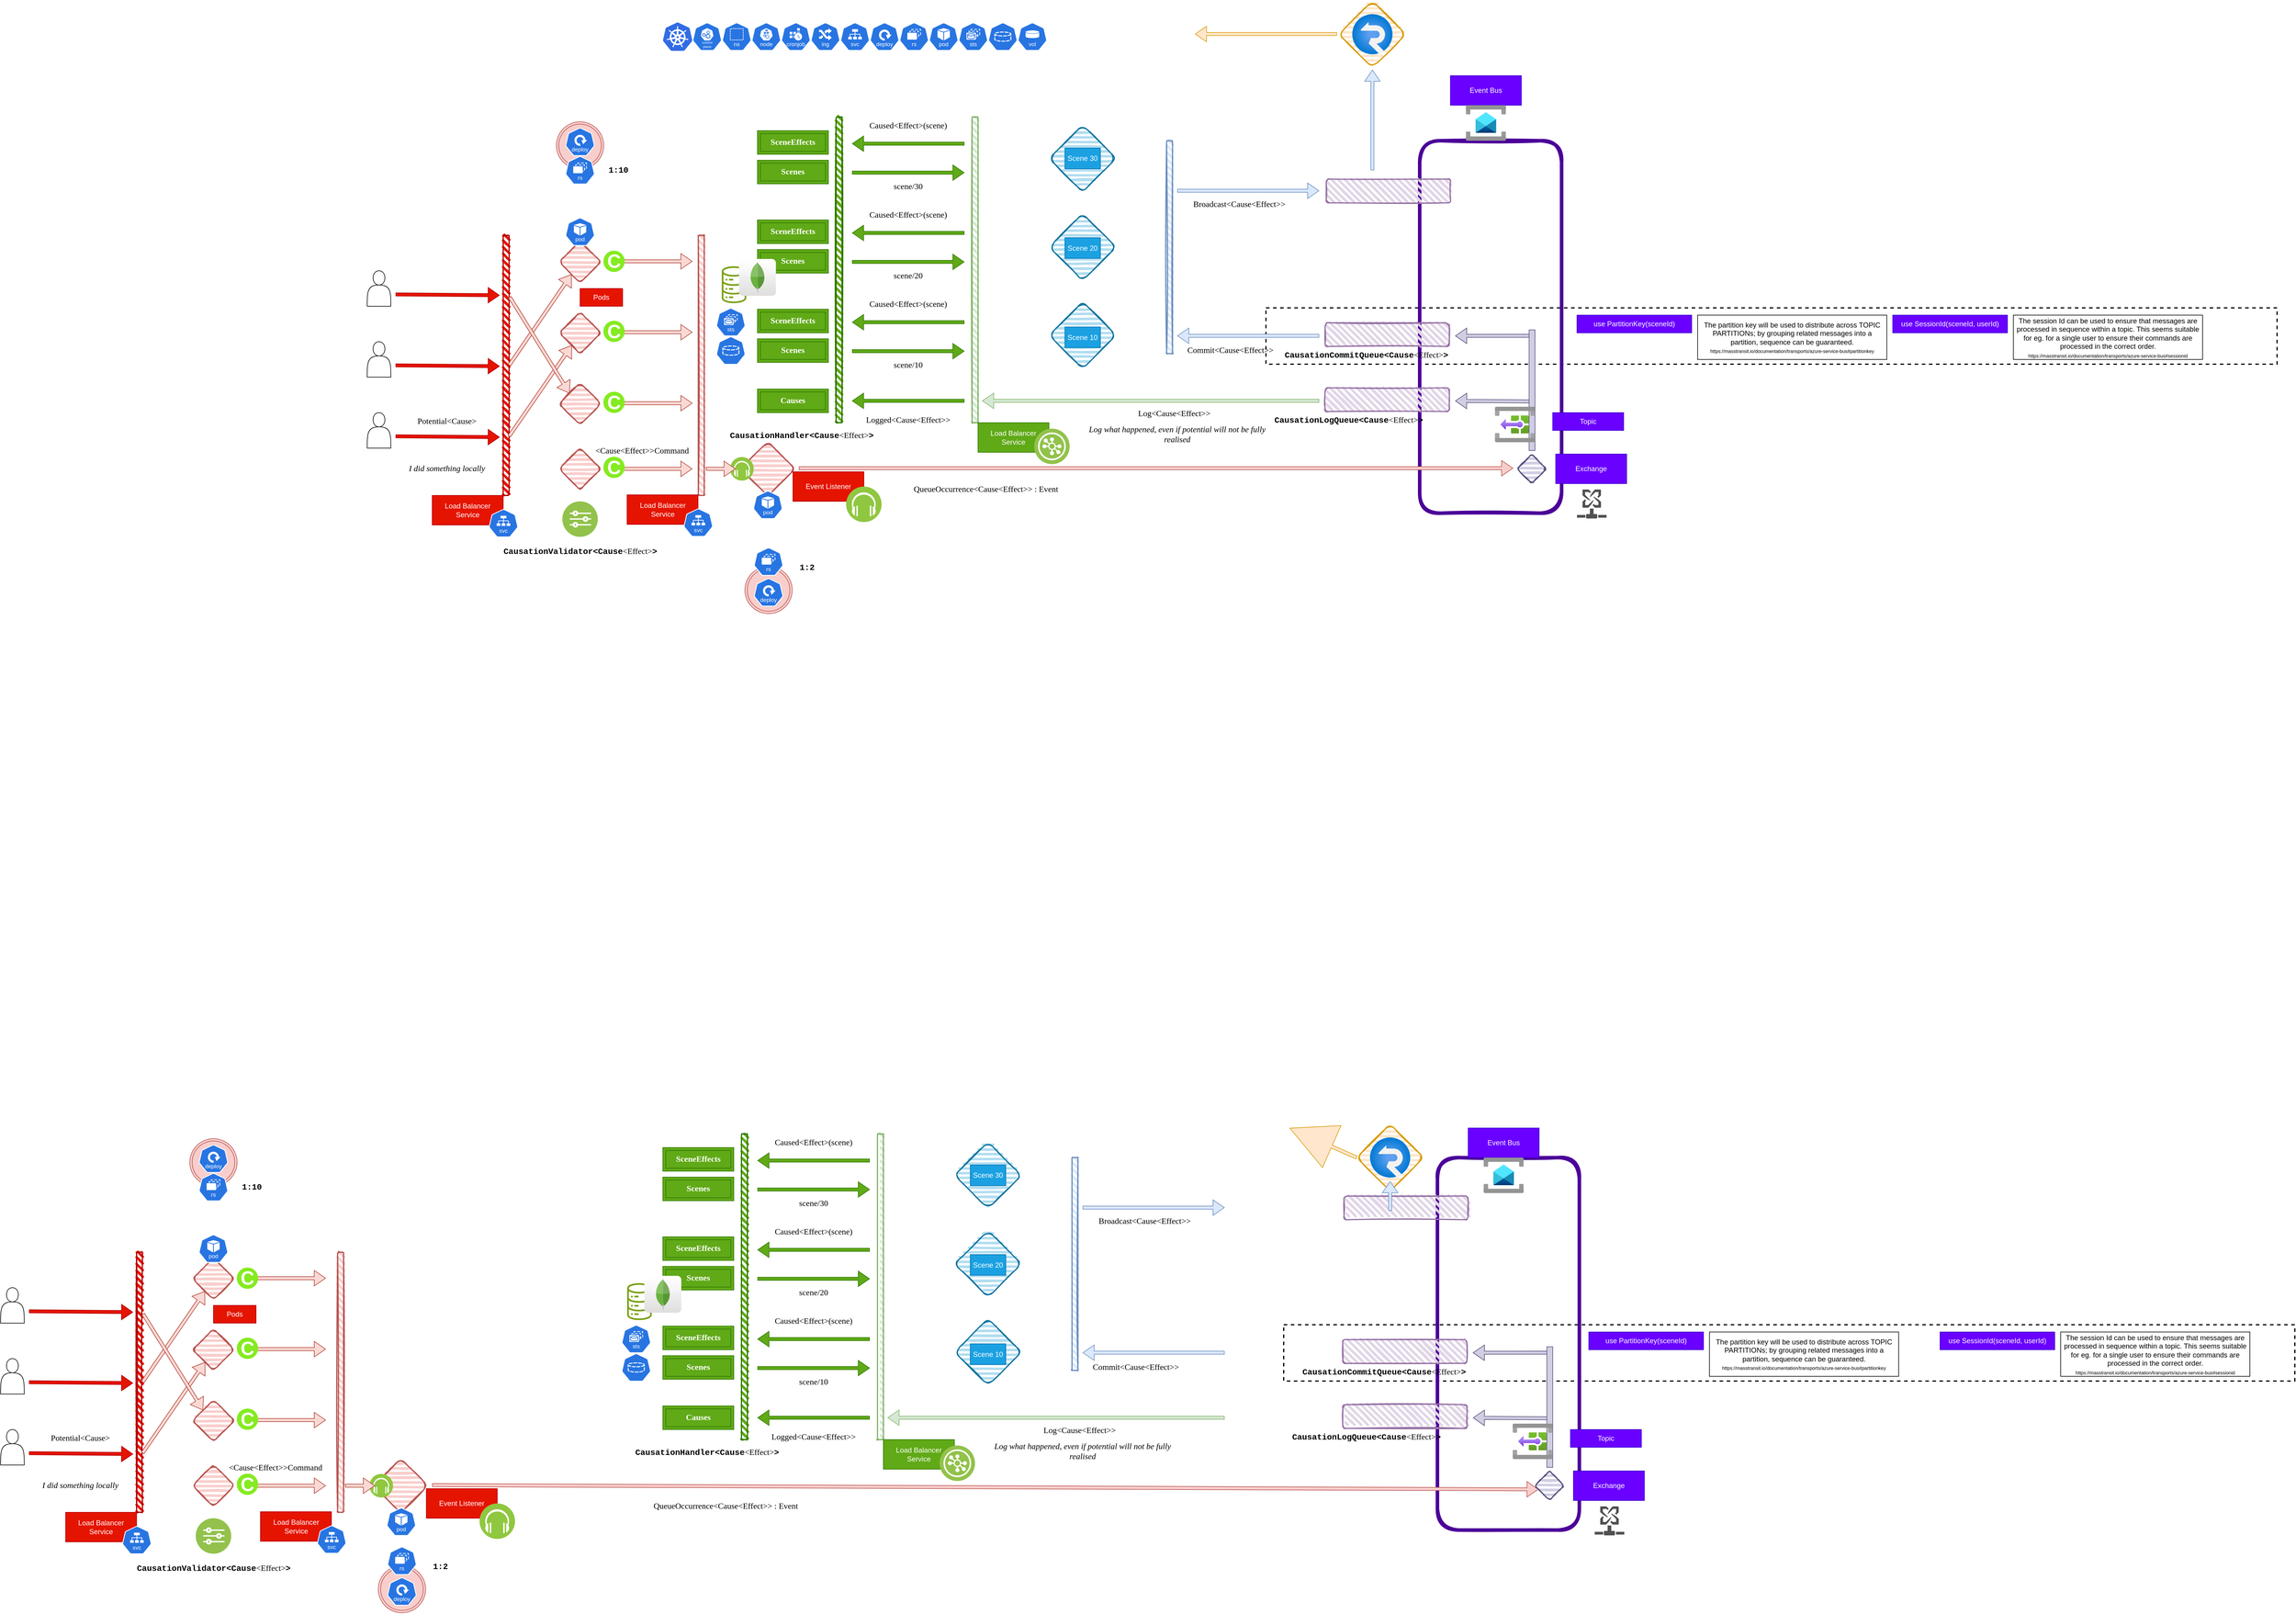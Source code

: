 <mxfile version="24.7.8">
  <diagram name="Page-1" id="HEwYB2__Uu9yz4mZD5S2">
    <mxGraphModel dx="7240" dy="4423" grid="1" gridSize="10" guides="1" tooltips="1" connect="1" arrows="1" fold="1" page="1" pageScale="1" pageWidth="1100" pageHeight="850" math="0" shadow="0">
      <root>
        <mxCell id="0" />
        <mxCell id="1" parent="0" />
        <mxCell id="eZUdlyZYAjuHoXlVPAUd-140" value="" style="rounded=0;whiteSpace=wrap;html=1;fillColor=none;strokeWidth=2;dashed=1;" parent="1" vertex="1">
          <mxGeometry x="1120" y="322.8" width="1710" height="95.2" as="geometry" />
        </mxCell>
        <mxCell id="eZUdlyZYAjuHoXlVPAUd-45" value="" style="sketch=0;outlineConnect=0;fontColor=#232F3E;gradientColor=none;fillColor=#7AA116;strokeColor=none;dashed=0;verticalLabelPosition=bottom;verticalAlign=top;align=center;html=1;fontSize=12;fontStyle=0;aspect=fixed;pointerEvents=1;shape=mxgraph.aws4.iot_analytics_data_store;" parent="1" vertex="1">
          <mxGeometry x="198.8" y="252.4" width="43.2" height="62.4" as="geometry" />
        </mxCell>
        <mxCell id="eZUdlyZYAjuHoXlVPAUd-1" value="" style="rounded=1;whiteSpace=wrap;html=1;strokeWidth=6;fillWeight=4;hachureGap=8;hachureAngle=45;fillColor=none;sketch=1;strokeColor=#4C0099;" parent="1" vertex="1">
          <mxGeometry x="1380" y="40" width="240" height="630" as="geometry" />
        </mxCell>
        <mxCell id="eZUdlyZYAjuHoXlVPAUd-2" value="" style="shape=actor;whiteSpace=wrap;html=1;" parent="1" vertex="1">
          <mxGeometry x="-400" y="260" width="40" height="60" as="geometry" />
        </mxCell>
        <mxCell id="eZUdlyZYAjuHoXlVPAUd-3" value="" style="rounded=1;whiteSpace=wrap;html=1;strokeWidth=2;fillWeight=4;hachureGap=8;hachureAngle=45;fillColor=#f8cecc;sketch=1;strokeColor=#b85450;rotation=-45;" parent="1" vertex="1">
          <mxGeometry x="-65" y="570" width="50" height="50" as="geometry" />
        </mxCell>
        <mxCell id="eZUdlyZYAjuHoXlVPAUd-4" value="" style="rounded=1;whiteSpace=wrap;html=1;strokeWidth=2;fillWeight=4;hachureGap=8;hachureAngle=45;fillColor=#f8cecc;sketch=1;strokeColor=#b85450;rotation=-45;" parent="1" vertex="1">
          <mxGeometry x="-65" y="460" width="50" height="50" as="geometry" />
        </mxCell>
        <mxCell id="eZUdlyZYAjuHoXlVPAUd-5" value="" style="rounded=1;whiteSpace=wrap;html=1;strokeWidth=2;fillWeight=4;hachureGap=8;hachureAngle=45;fillColor=#f8cecc;sketch=1;strokeColor=#b85450;rotation=-45;" parent="1" vertex="1">
          <mxGeometry x="-65" y="340" width="50" height="50" as="geometry" />
        </mxCell>
        <mxCell id="eZUdlyZYAjuHoXlVPAUd-6" value="" style="rounded=1;whiteSpace=wrap;html=1;strokeWidth=2;fillWeight=4;hachureGap=8;hachureAngle=45;fillColor=#f8cecc;sketch=1;strokeColor=#b85450;rotation=-45;" parent="1" vertex="1">
          <mxGeometry x="-65" y="220" width="50" height="50" as="geometry" />
        </mxCell>
        <mxCell id="eZUdlyZYAjuHoXlVPAUd-7" value="" style="shape=actor;whiteSpace=wrap;html=1;" parent="1" vertex="1">
          <mxGeometry x="-400" y="380" width="40" height="60" as="geometry" />
        </mxCell>
        <mxCell id="eZUdlyZYAjuHoXlVPAUd-8" value="" style="shape=actor;whiteSpace=wrap;html=1;" parent="1" vertex="1">
          <mxGeometry x="-400" y="500" width="40" height="60" as="geometry" />
        </mxCell>
        <mxCell id="eZUdlyZYAjuHoXlVPAUd-9" value="" style="rounded=1;whiteSpace=wrap;html=1;strokeWidth=2;fillWeight=4;hachureGap=8;hachureAngle=45;fillColor=#b1ddf0;sketch=1;strokeColor=#10739e;rotation=-45;" parent="1" vertex="1">
          <mxGeometry x="770" y="329" width="80" height="80" as="geometry" />
        </mxCell>
        <mxCell id="eZUdlyZYAjuHoXlVPAUd-10" value="" style="rounded=1;whiteSpace=wrap;html=1;strokeWidth=2;fillWeight=4;hachureGap=8;hachureAngle=45;fillColor=#f8cecc;sketch=1;strokeColor=#b85450;" parent="1" vertex="1">
          <mxGeometry x="160" y="200" width="10" height="440" as="geometry" />
        </mxCell>
        <mxCell id="eZUdlyZYAjuHoXlVPAUd-11" value="" style="shape=flexArrow;endArrow=classic;html=1;rounded=0;fillColor=#f8cecc;strokeColor=#b85450;width=5.2;endSize=6;" parent="1" edge="1">
          <mxGeometry width="50" height="50" relative="1" as="geometry">
            <mxPoint x="330" y="594" as="sourcePoint" />
            <mxPoint x="1538" y="594" as="targetPoint" />
          </mxGeometry>
        </mxCell>
        <mxCell id="eZUdlyZYAjuHoXlVPAUd-14" value="" style="rounded=1;whiteSpace=wrap;html=1;strokeWidth=2;fillWeight=4;hachureGap=8;hachureAngle=45;fillColor=#e51400;sketch=1;strokeColor=#B20000;fontColor=#ffffff;" parent="1" vertex="1">
          <mxGeometry x="-170" y="200" width="10" height="440" as="geometry" />
        </mxCell>
        <mxCell id="eZUdlyZYAjuHoXlVPAUd-15" value="Potential&amp;lt;Cause&amp;gt;" style="text;html=1;align=center;verticalAlign=middle;whiteSpace=wrap;rounded=0;fontSize=14;fontFamily=Lucida Console;" parent="1" vertex="1">
          <mxGeometry x="-360" y="500" width="190" height="30" as="geometry" />
        </mxCell>
        <mxCell id="eZUdlyZYAjuHoXlVPAUd-16" value="Load Balancer Service" style="text;html=1;strokeColor=#B20000;fillColor=#e51400;align=center;verticalAlign=middle;whiteSpace=wrap;overflow=hidden;fontColor=#ffffff;" parent="1" vertex="1">
          <mxGeometry x="-290" y="640" width="120" height="50" as="geometry" />
        </mxCell>
        <mxCell id="eZUdlyZYAjuHoXlVPAUd-17" value="" style="shape=flexArrow;endArrow=classic;html=1;rounded=0;fillColor=#e51400;strokeColor=#B20000;width=5.2;endSize=6;entryX=-0.399;entryY=0.776;entryDx=0;entryDy=0;entryPerimeter=0;" parent="1" edge="1">
          <mxGeometry width="50" height="50" relative="1" as="geometry">
            <mxPoint x="-352" y="540" as="sourcePoint" />
            <mxPoint x="-175.99" y="541.44" as="targetPoint" />
          </mxGeometry>
        </mxCell>
        <mxCell id="eZUdlyZYAjuHoXlVPAUd-18" value="" style="shape=flexArrow;endArrow=classic;html=1;rounded=0;fillColor=#e51400;strokeColor=#B20000;width=5.2;endSize=6;entryX=-0.399;entryY=0.776;entryDx=0;entryDy=0;entryPerimeter=0;" parent="1" edge="1">
          <mxGeometry width="50" height="50" relative="1" as="geometry">
            <mxPoint x="-352" y="420" as="sourcePoint" />
            <mxPoint x="-175.99" y="421.44" as="targetPoint" />
          </mxGeometry>
        </mxCell>
        <mxCell id="eZUdlyZYAjuHoXlVPAUd-19" value="" style="shape=flexArrow;endArrow=classic;html=1;rounded=0;fillColor=#e51400;strokeColor=#B20000;width=5.2;endSize=6;entryX=-0.399;entryY=0.776;entryDx=0;entryDy=0;entryPerimeter=0;" parent="1" edge="1">
          <mxGeometry width="50" height="50" relative="1" as="geometry">
            <mxPoint x="-352" y="300" as="sourcePoint" />
            <mxPoint x="-175.99" y="301.44" as="targetPoint" />
          </mxGeometry>
        </mxCell>
        <mxCell id="eZUdlyZYAjuHoXlVPAUd-20" value="I did something locally" style="text;html=1;align=center;verticalAlign=middle;whiteSpace=wrap;rounded=0;fontSize=14;fontFamily=Tahoma;fontStyle=2" parent="1" vertex="1">
          <mxGeometry x="-360" y="580" width="190" height="30" as="geometry" />
        </mxCell>
        <mxCell id="eZUdlyZYAjuHoXlVPAUd-23" value="" style="shape=flexArrow;endArrow=classic;html=1;rounded=0;fillColor=#fad9d5;strokeColor=#ae4132;width=5.2;endSize=6;exitX=1;exitY=0.5;exitDx=0;exitDy=0;" parent="1" source="eZUdlyZYAjuHoXlVPAUd-14" target="eZUdlyZYAjuHoXlVPAUd-6" edge="1">
          <mxGeometry width="50" height="50" relative="1" as="geometry">
            <mxPoint x="-191.01" y="330" as="sourcePoint" />
            <mxPoint x="-15.0" y="331.44" as="targetPoint" />
          </mxGeometry>
        </mxCell>
        <mxCell id="eZUdlyZYAjuHoXlVPAUd-24" value="" style="shape=flexArrow;endArrow=classic;html=1;rounded=0;fillColor=#fad9d5;strokeColor=#ae4132;width=5.2;endSize=6;exitX=1;exitY=0.5;exitDx=0;exitDy=0;" parent="1" edge="1">
          <mxGeometry width="50" height="50" relative="1" as="geometry">
            <mxPoint x="-160" y="540" as="sourcePoint" />
            <mxPoint x="-54" y="386" as="targetPoint" />
          </mxGeometry>
        </mxCell>
        <mxCell id="eZUdlyZYAjuHoXlVPAUd-25" value="" style="shape=flexArrow;endArrow=classic;html=1;rounded=0;fillColor=#fad9d5;strokeColor=#ae4132;width=5.2;endSize=6;exitX=1.092;exitY=0.237;exitDx=0;exitDy=0;exitPerimeter=0;entryX=0.5;entryY=0;entryDx=0;entryDy=0;" parent="1" source="eZUdlyZYAjuHoXlVPAUd-14" target="eZUdlyZYAjuHoXlVPAUd-4" edge="1">
          <mxGeometry width="50" height="50" relative="1" as="geometry">
            <mxPoint x="-150" y="550" as="sourcePoint" />
            <mxPoint x="-44" y="396" as="targetPoint" />
          </mxGeometry>
        </mxCell>
        <mxCell id="eZUdlyZYAjuHoXlVPAUd-26" value="CausationValidator&amp;lt;Cause&lt;span style=&quot;font-family: &amp;quot;Lucida Console&amp;quot;; font-weight: 400;&quot;&gt;&amp;lt;Effect&amp;gt;&lt;/span&gt;&amp;gt;" style="text;html=1;align=center;verticalAlign=middle;whiteSpace=wrap;rounded=0;fontSize=14;fontFamily=Courier New;fontStyle=1" parent="1" vertex="1">
          <mxGeometry x="-152.5" y="720" width="225" height="30" as="geometry" />
        </mxCell>
        <mxCell id="eZUdlyZYAjuHoXlVPAUd-27" value="&amp;lt;Cause&amp;lt;Effect&amp;gt;&amp;gt;Command" style="text;html=1;align=center;verticalAlign=middle;whiteSpace=wrap;rounded=0;fontSize=14;fontFamily=Lucida Console;" parent="1" vertex="1">
          <mxGeometry x="-30" y="550" width="190" height="30" as="geometry" />
        </mxCell>
        <mxCell id="eZUdlyZYAjuHoXlVPAUd-28" value="" style="shape=flexArrow;endArrow=classic;html=1;rounded=0;fillColor=#fad9d5;strokeColor=#ae4132;width=5.2;endSize=6;" parent="1" edge="1">
          <mxGeometry width="50" height="50" relative="1" as="geometry">
            <mxPoint y="244" as="sourcePoint" />
            <mxPoint x="150" y="244" as="targetPoint" />
          </mxGeometry>
        </mxCell>
        <mxCell id="eZUdlyZYAjuHoXlVPAUd-29" value="" style="shape=flexArrow;endArrow=classic;html=1;rounded=0;fillColor=#fad9d5;strokeColor=#ae4132;width=5.2;endSize=6;" parent="1" edge="1">
          <mxGeometry width="50" height="50" relative="1" as="geometry">
            <mxPoint y="364" as="sourcePoint" />
            <mxPoint x="150" y="364" as="targetPoint" />
          </mxGeometry>
        </mxCell>
        <mxCell id="eZUdlyZYAjuHoXlVPAUd-30" value="" style="shape=flexArrow;endArrow=classic;html=1;rounded=0;fillColor=#fad9d5;strokeColor=#ae4132;width=5.2;endSize=6;" parent="1" edge="1">
          <mxGeometry width="50" height="50" relative="1" as="geometry">
            <mxPoint y="484" as="sourcePoint" />
            <mxPoint x="150" y="484" as="targetPoint" />
          </mxGeometry>
        </mxCell>
        <mxCell id="eZUdlyZYAjuHoXlVPAUd-31" value="" style="shape=flexArrow;endArrow=classic;html=1;rounded=0;fillColor=#fad9d5;strokeColor=#ae4132;width=5.2;endSize=6;" parent="1" edge="1">
          <mxGeometry width="50" height="50" relative="1" as="geometry">
            <mxPoint y="595" as="sourcePoint" />
            <mxPoint x="150" y="595" as="targetPoint" />
          </mxGeometry>
        </mxCell>
        <mxCell id="eZUdlyZYAjuHoXlVPAUd-32" value="QueueOccurrence&amp;lt;Cause&amp;lt;Effect&amp;gt;&amp;gt; : Event" style="text;html=1;align=center;verticalAlign=middle;whiteSpace=wrap;rounded=0;fontSize=14;fontFamily=Lucida Console;" parent="1" vertex="1">
          <mxGeometry x="463" y="615" width="367" height="30" as="geometry" />
        </mxCell>
        <mxCell id="eZUdlyZYAjuHoXlVPAUd-34" value="" style="image;aspect=fixed;perimeter=ellipsePerimeter;html=1;align=center;shadow=0;dashed=0;fontColor=#4277BB;labelBackgroundColor=default;fontSize=12;spacingTop=3;image=img/lib/ibm/vpc/Rules.svg;" parent="1" vertex="1">
          <mxGeometry x="-70" y="650" width="60" height="60" as="geometry" />
        </mxCell>
        <mxCell id="eZUdlyZYAjuHoXlVPAUd-36" value="" style="rounded=1;whiteSpace=wrap;html=1;strokeWidth=2;fillWeight=4;hachureGap=8;hachureAngle=45;fillColor=#f8cecc;sketch=1;strokeColor=#b85450;rotation=-45;" parent="1" vertex="1">
          <mxGeometry x="245.18" y="562.5" width="65" height="65" as="geometry" />
        </mxCell>
        <mxCell id="eZUdlyZYAjuHoXlVPAUd-38" value="CausationHandler&amp;lt;Cause&lt;span style=&quot;font-family: &amp;quot;Lucida Console&amp;quot;; font-weight: 400;&quot;&gt;&amp;lt;Effect&amp;gt;&lt;/span&gt;&amp;gt;" style="text;html=1;align=center;verticalAlign=middle;whiteSpace=wrap;rounded=0;fontSize=14;fontFamily=Courier New;fontStyle=1" parent="1" vertex="1">
          <mxGeometry x="240" y="524" width="190" height="30" as="geometry" />
        </mxCell>
        <mxCell id="eZUdlyZYAjuHoXlVPAUd-39" value="Event Listener" style="text;html=1;strokeColor=#B20000;fillColor=#e51400;align=center;verticalAlign=middle;whiteSpace=wrap;overflow=hidden;fontColor=#ffffff;" parent="1" vertex="1">
          <mxGeometry x="320" y="600" width="120" height="50" as="geometry" />
        </mxCell>
        <mxCell id="eZUdlyZYAjuHoXlVPAUd-40" value="Pods" style="text;html=1;strokeColor=#B20000;fillColor=#e51400;align=center;verticalAlign=middle;whiteSpace=wrap;overflow=hidden;fontColor=#ffffff;" parent="1" vertex="1">
          <mxGeometry x="-40" y="290" width="72" height="30" as="geometry" />
        </mxCell>
        <mxCell id="eZUdlyZYAjuHoXlVPAUd-41" value="" style="rounded=1;whiteSpace=wrap;html=1;strokeWidth=2;fillWeight=4;hachureGap=8;hachureAngle=45;fillColor=#e1d5e7;sketch=1;strokeColor=#9673a6;" parent="1" vertex="1">
          <mxGeometry x="1220" y="458" width="210" height="40" as="geometry" />
        </mxCell>
        <mxCell id="eZUdlyZYAjuHoXlVPAUd-42" value="Event Bus" style="text;html=1;strokeColor=#3700CC;fillColor=#6a00ff;align=center;verticalAlign=middle;whiteSpace=wrap;overflow=hidden;fontColor=#ffffff;" parent="1" vertex="1">
          <mxGeometry x="1431.96" y="-70" width="120" height="50" as="geometry" />
        </mxCell>
        <mxCell id="eZUdlyZYAjuHoXlVPAUd-43" value="CausationLogQueue&amp;lt;Cause&lt;span style=&quot;font-family: &amp;quot;Lucida Console&amp;quot;; font-weight: 400;&quot;&gt;&amp;lt;Effect&amp;gt;&lt;/span&gt;&amp;gt;" style="text;html=1;align=center;verticalAlign=middle;whiteSpace=wrap;rounded=0;fontSize=14;fontFamily=Courier New;fontStyle=1" parent="1" vertex="1">
          <mxGeometry x="1150" y="498" width="220" height="30" as="geometry" />
        </mxCell>
        <mxCell id="eZUdlyZYAjuHoXlVPAUd-46" value="" style="shape=flexArrow;endArrow=classic;html=1;rounded=0;fillColor=#d0cee2;strokeColor=#56517e;width=5.2;endSize=6;exitX=0.103;exitY=0.593;exitDx=0;exitDy=0;exitPerimeter=0;" parent="1" source="eZUdlyZYAjuHoXlVPAUd-59" edge="1">
          <mxGeometry width="50" height="50" relative="1" as="geometry">
            <mxPoint x="1550" y="480" as="sourcePoint" />
            <mxPoint x="1440" y="480.087" as="targetPoint" />
          </mxGeometry>
        </mxCell>
        <mxCell id="eZUdlyZYAjuHoXlVPAUd-47" value="" style="rounded=1;whiteSpace=wrap;html=1;strokeWidth=2;fillWeight=4;hachureGap=8;hachureAngle=45;fillColor=#d0cee2;sketch=1;strokeColor=#56517e;rotation=-45;" parent="1" vertex="1">
          <mxGeometry x="1551.96" y="577.5" width="35" height="35" as="geometry" />
        </mxCell>
        <mxCell id="eZUdlyZYAjuHoXlVPAUd-49" value="Exchange" style="text;html=1;strokeColor=#3700CC;fillColor=#6a00ff;align=center;verticalAlign=middle;whiteSpace=wrap;overflow=hidden;fontColor=#ffffff;" parent="1" vertex="1">
          <mxGeometry x="1610" y="570" width="120" height="50" as="geometry" />
        </mxCell>
        <mxCell id="eZUdlyZYAjuHoXlVPAUd-50" value="Topic" style="text;html=1;strokeColor=#3700CC;fillColor=#6a00ff;align=center;verticalAlign=middle;whiteSpace=wrap;overflow=hidden;fontColor=#ffffff;" parent="1" vertex="1">
          <mxGeometry x="1604.96" y="500" width="120" height="30" as="geometry" />
        </mxCell>
        <mxCell id="eZUdlyZYAjuHoXlVPAUd-51" value="" style="rounded=1;whiteSpace=wrap;html=1;strokeWidth=2;fillWeight=4;hachureGap=8;hachureAngle=45;fillColor=#e1d5e7;sketch=1;strokeColor=#9673a6;" parent="1" vertex="1">
          <mxGeometry x="1220" y="348" width="210" height="40" as="geometry" />
        </mxCell>
        <mxCell id="eZUdlyZYAjuHoXlVPAUd-52" value="CausationCommitQueue&amp;lt;Cause&lt;span style=&quot;font-family: &amp;quot;Lucida Console&amp;quot;; font-weight: 400;&quot;&gt;&amp;lt;Effect&amp;gt;&lt;/span&gt;&amp;gt;" style="text;html=1;align=center;verticalAlign=middle;whiteSpace=wrap;rounded=0;fontSize=14;fontFamily=Courier New;fontStyle=1" parent="1" vertex="1">
          <mxGeometry x="1130" y="388" width="320" height="30" as="geometry" />
        </mxCell>
        <mxCell id="eZUdlyZYAjuHoXlVPAUd-53" value="" style="rounded=1;whiteSpace=wrap;html=1;strokeWidth=2;fillWeight=4;hachureGap=8;hachureAngle=45;fillColor=#d5e8d4;sketch=1;strokeColor=#82b366;" parent="1" vertex="1">
          <mxGeometry x="623" width="10" height="517" as="geometry" />
        </mxCell>
        <mxCell id="eZUdlyZYAjuHoXlVPAUd-54" value="" style="shape=flexArrow;endArrow=classic;html=1;rounded=0;fillColor=#d5e8d4;strokeColor=#82b366;width=5.2;endSize=6;" parent="1" edge="1">
          <mxGeometry width="50" height="50" relative="1" as="geometry">
            <mxPoint x="1210" y="480" as="sourcePoint" />
            <mxPoint x="640" y="480" as="targetPoint" />
          </mxGeometry>
        </mxCell>
        <mxCell id="eZUdlyZYAjuHoXlVPAUd-55" value="Log&amp;lt;Cause&amp;lt;Effect&amp;gt;&amp;gt;" style="text;html=1;align=center;verticalAlign=middle;whiteSpace=wrap;rounded=0;fontSize=14;fontFamily=Lucida Console;" parent="1" vertex="1">
          <mxGeometry x="870" y="487" width="190" height="30" as="geometry" />
        </mxCell>
        <mxCell id="eZUdlyZYAjuHoXlVPAUd-56" value="" style="shape=flexArrow;endArrow=classic;html=1;rounded=0;fillColor=#60a917;strokeColor=#2D7600;width=5.2;endSize=6;" parent="1" edge="1">
          <mxGeometry width="50" height="50" relative="1" as="geometry">
            <mxPoint x="610" y="480" as="sourcePoint" />
            <mxPoint x="420" y="480" as="targetPoint" />
          </mxGeometry>
        </mxCell>
        <mxCell id="eZUdlyZYAjuHoXlVPAUd-57" value="Logged&amp;lt;Cause&amp;lt;Effect&amp;gt;&amp;gt;" style="text;html=1;align=center;verticalAlign=middle;whiteSpace=wrap;rounded=0;fontSize=14;fontFamily=Lucida Console;" parent="1" vertex="1">
          <mxGeometry x="420" y="498" width="190" height="30" as="geometry" />
        </mxCell>
        <mxCell id="eZUdlyZYAjuHoXlVPAUd-58" value="" style="shape=flexArrow;endArrow=classic;html=1;rounded=0;fillColor=#d0cee2;strokeColor=#56517e;width=5.2;endSize=6;exitX=0.5;exitY=0.049;exitDx=0;exitDy=0;exitPerimeter=0;" parent="1" source="eZUdlyZYAjuHoXlVPAUd-59" edge="1">
          <mxGeometry width="50" height="50" relative="1" as="geometry">
            <mxPoint x="1550" y="370" as="sourcePoint" />
            <mxPoint x="1440" y="370.087" as="targetPoint" />
          </mxGeometry>
        </mxCell>
        <mxCell id="eZUdlyZYAjuHoXlVPAUd-59" value="" style="text;html=1;strokeColor=#56517e;fillColor=#d0cee2;align=center;verticalAlign=middle;whiteSpace=wrap;overflow=hidden;" parent="1" vertex="1">
          <mxGeometry x="1565" y="360" width="10" height="204" as="geometry" />
        </mxCell>
        <mxCell id="eZUdlyZYAjuHoXlVPAUd-60" value="" style="image;aspect=fixed;html=1;points=[];align=center;fontSize=12;image=img/lib/azure2/integration/Service_Bus.svg;" parent="1" vertex="1">
          <mxGeometry x="1457.96" y="-20" width="68" height="60" as="geometry" />
        </mxCell>
        <mxCell id="eZUdlyZYAjuHoXlVPAUd-61" value="" style="image;aspect=fixed;html=1;points=[];align=center;fontSize=12;image=img/lib/azure2/integration/System_Topic.svg;flipH=1;" parent="1" vertex="1">
          <mxGeometry x="1507" y="490" width="68" height="60" as="geometry" />
        </mxCell>
        <mxCell id="eZUdlyZYAjuHoXlVPAUd-62" value="" style="sketch=0;pointerEvents=1;shadow=0;dashed=0;html=1;strokeColor=none;labelPosition=center;verticalLabelPosition=bottom;verticalAlign=top;align=center;fillColor=#505050;shape=mxgraph.mscae.intune.exchange_connector" parent="1" vertex="1">
          <mxGeometry x="1646" y="630" width="50" height="49" as="geometry" />
        </mxCell>
        <mxCell id="eZUdlyZYAjuHoXlVPAUd-64" value="" style="rounded=1;whiteSpace=wrap;html=1;strokeWidth=2;fillWeight=4;hachureGap=8;hachureAngle=45;fillColor=#b1ddf0;sketch=1;strokeColor=#10739e;rotation=-45;" parent="1" vertex="1">
          <mxGeometry x="770" y="180" width="80" height="80" as="geometry" />
        </mxCell>
        <mxCell id="eZUdlyZYAjuHoXlVPAUd-65" value="" style="rounded=1;whiteSpace=wrap;html=1;strokeWidth=2;fillWeight=4;hachureGap=8;hachureAngle=45;fillColor=#b1ddf0;sketch=1;strokeColor=#10739e;rotation=-45;" parent="1" vertex="1">
          <mxGeometry x="770" y="30" width="80" height="80" as="geometry" />
        </mxCell>
        <mxCell id="eZUdlyZYAjuHoXlVPAUd-66" value="Log what happened, even if potential will not be fully realised" style="text;html=1;align=center;verticalAlign=middle;whiteSpace=wrap;rounded=0;fontSize=14;fontFamily=Tahoma;fontStyle=2" parent="1" vertex="1">
          <mxGeometry x="810" y="521.5" width="320" height="30" as="geometry" />
        </mxCell>
        <mxCell id="eZUdlyZYAjuHoXlVPAUd-67" value="" style="shape=flexArrow;endArrow=classic;html=1;rounded=0;fillColor=#60a917;strokeColor=#2D7600;width=5.2;endSize=6;" parent="1" edge="1">
          <mxGeometry width="50" height="50" relative="1" as="geometry">
            <mxPoint x="420" y="396" as="sourcePoint" />
            <mxPoint x="610" y="396" as="targetPoint" />
          </mxGeometry>
        </mxCell>
        <mxCell id="eZUdlyZYAjuHoXlVPAUd-68" value="" style="rounded=1;whiteSpace=wrap;html=1;strokeWidth=2;fillWeight=4;hachureGap=8;hachureAngle=45;fillColor=#60a917;sketch=1;strokeColor=#2D7600;fontColor=#ffffff;" parent="1" vertex="1">
          <mxGeometry x="393" width="10" height="517" as="geometry" />
        </mxCell>
        <mxCell id="eZUdlyZYAjuHoXlVPAUd-71" value="scene/10" style="text;html=1;align=center;verticalAlign=middle;whiteSpace=wrap;rounded=0;fontSize=14;fontFamily=Lucida Console;" parent="1" vertex="1">
          <mxGeometry x="420" y="405" width="190" height="30" as="geometry" />
        </mxCell>
        <mxCell id="eZUdlyZYAjuHoXlVPAUd-73" value="&lt;font style=&quot;font-size: 14px;&quot;&gt;Causes&lt;/font&gt;" style="shape=ext;margin=3;double=1;whiteSpace=wrap;html=1;align=center;fontFamily=Lucida Console;fontStyle=1;fillColor=#60a917;fontColor=#ffffff;strokeColor=#2D7600;" parent="1" vertex="1">
          <mxGeometry x="260" y="460" width="120" height="40" as="geometry" />
        </mxCell>
        <mxCell id="eZUdlyZYAjuHoXlVPAUd-74" value="&lt;font style=&quot;font-size: 14px;&quot;&gt;Scenes&lt;/font&gt;" style="shape=ext;margin=3;double=1;whiteSpace=wrap;html=1;align=center;fontFamily=Lucida Console;fontStyle=1;fillColor=#60a917;fontColor=#ffffff;strokeColor=#2D7600;" parent="1" vertex="1">
          <mxGeometry x="260" y="375" width="120" height="40" as="geometry" />
        </mxCell>
        <mxCell id="eZUdlyZYAjuHoXlVPAUd-75" value="" style="shape=flexArrow;endArrow=classic;html=1;rounded=0;fillColor=#60a917;strokeColor=#2D7600;width=5.2;endSize=6;" parent="1" edge="1">
          <mxGeometry width="50" height="50" relative="1" as="geometry">
            <mxPoint x="610" y="347" as="sourcePoint" />
            <mxPoint x="420" y="347" as="targetPoint" />
          </mxGeometry>
        </mxCell>
        <mxCell id="eZUdlyZYAjuHoXlVPAUd-76" value="Caused&amp;lt;Effect&amp;gt;(scene)" style="text;html=1;align=center;verticalAlign=middle;whiteSpace=wrap;rounded=0;fontSize=14;fontFamily=Lucida Console;" parent="1" vertex="1">
          <mxGeometry x="420" y="302.4" width="190" height="30" as="geometry" />
        </mxCell>
        <mxCell id="eZUdlyZYAjuHoXlVPAUd-77" value="&lt;span style=&quot;font-size: 14px;&quot;&gt;SceneEffects&lt;/span&gt;" style="shape=ext;margin=3;double=1;whiteSpace=wrap;html=1;align=center;fontFamily=Lucida Console;fontStyle=1;fillColor=#60a917;fontColor=#ffffff;strokeColor=#2D7600;" parent="1" vertex="1">
          <mxGeometry x="260" y="325" width="120" height="40" as="geometry" />
        </mxCell>
        <mxCell id="eZUdlyZYAjuHoXlVPAUd-78" value="" style="shape=flexArrow;endArrow=classic;html=1;rounded=0;fillColor=#60a917;strokeColor=#2D7600;width=5.2;endSize=6;" parent="1" edge="1">
          <mxGeometry width="50" height="50" relative="1" as="geometry">
            <mxPoint x="420" y="94" as="sourcePoint" />
            <mxPoint x="610" y="94" as="targetPoint" />
          </mxGeometry>
        </mxCell>
        <mxCell id="eZUdlyZYAjuHoXlVPAUd-79" value="scene/30" style="text;html=1;align=center;verticalAlign=middle;whiteSpace=wrap;rounded=0;fontSize=14;fontFamily=Lucida Console;" parent="1" vertex="1">
          <mxGeometry x="420" y="103" width="190" height="30" as="geometry" />
        </mxCell>
        <mxCell id="eZUdlyZYAjuHoXlVPAUd-80" value="&lt;font style=&quot;font-size: 14px;&quot;&gt;Scenes&lt;/font&gt;" style="shape=ext;margin=3;double=1;whiteSpace=wrap;html=1;align=center;fontFamily=Lucida Console;fontStyle=1;fillColor=#60a917;fontColor=#ffffff;strokeColor=#2D7600;" parent="1" vertex="1">
          <mxGeometry x="260" y="73" width="120" height="40" as="geometry" />
        </mxCell>
        <mxCell id="eZUdlyZYAjuHoXlVPAUd-81" value="" style="shape=flexArrow;endArrow=classic;html=1;rounded=0;fillColor=#60a917;strokeColor=#2D7600;width=5.2;endSize=6;" parent="1" edge="1">
          <mxGeometry width="50" height="50" relative="1" as="geometry">
            <mxPoint x="610" y="45" as="sourcePoint" />
            <mxPoint x="420" y="45" as="targetPoint" />
          </mxGeometry>
        </mxCell>
        <mxCell id="eZUdlyZYAjuHoXlVPAUd-82" value="Caused&amp;lt;Effect&amp;gt;(scene)" style="text;html=1;align=center;verticalAlign=middle;whiteSpace=wrap;rounded=0;fontSize=14;fontFamily=Lucida Console;" parent="1" vertex="1">
          <mxGeometry x="420" y="0.4" width="190" height="30" as="geometry" />
        </mxCell>
        <mxCell id="eZUdlyZYAjuHoXlVPAUd-83" value="&lt;font style=&quot;font-size: 14px;&quot;&gt;SceneEffects&lt;/font&gt;" style="shape=ext;margin=3;double=1;whiteSpace=wrap;html=1;align=center;fontFamily=Lucida Console;fontStyle=1;fillColor=#60a917;fontColor=#ffffff;strokeColor=#2D7600;" parent="1" vertex="1">
          <mxGeometry x="260" y="23" width="120" height="40" as="geometry" />
        </mxCell>
        <mxCell id="eZUdlyZYAjuHoXlVPAUd-84" value="" style="shape=flexArrow;endArrow=classic;html=1;rounded=0;fillColor=#60a917;strokeColor=#2D7600;width=5.2;endSize=6;" parent="1" edge="1">
          <mxGeometry width="50" height="50" relative="1" as="geometry">
            <mxPoint x="420" y="245" as="sourcePoint" />
            <mxPoint x="610" y="245" as="targetPoint" />
          </mxGeometry>
        </mxCell>
        <mxCell id="eZUdlyZYAjuHoXlVPAUd-85" value="scene/20" style="text;html=1;align=center;verticalAlign=middle;whiteSpace=wrap;rounded=0;fontSize=14;fontFamily=Lucida Console;" parent="1" vertex="1">
          <mxGeometry x="420" y="254" width="190" height="30" as="geometry" />
        </mxCell>
        <mxCell id="eZUdlyZYAjuHoXlVPAUd-86" value="&lt;font style=&quot;font-size: 14px;&quot;&gt;Scenes&lt;/font&gt;" style="shape=ext;margin=3;double=1;whiteSpace=wrap;html=1;align=center;fontFamily=Lucida Console;fontStyle=1;fillColor=#60a917;fontColor=#ffffff;strokeColor=#2D7600;" parent="1" vertex="1">
          <mxGeometry x="260" y="224" width="120" height="40" as="geometry" />
        </mxCell>
        <mxCell id="eZUdlyZYAjuHoXlVPAUd-87" value="" style="shape=flexArrow;endArrow=classic;html=1;rounded=0;fillColor=#60a917;strokeColor=#2D7600;width=5.2;endSize=6;" parent="1" edge="1">
          <mxGeometry width="50" height="50" relative="1" as="geometry">
            <mxPoint x="610" y="196" as="sourcePoint" />
            <mxPoint x="420" y="196" as="targetPoint" />
          </mxGeometry>
        </mxCell>
        <mxCell id="eZUdlyZYAjuHoXlVPAUd-88" value="Caused&amp;lt;Effect&amp;gt;(scene)" style="text;html=1;align=center;verticalAlign=middle;whiteSpace=wrap;rounded=0;fontSize=14;fontFamily=Lucida Console;" parent="1" vertex="1">
          <mxGeometry x="420" y="151.4" width="190" height="30" as="geometry" />
        </mxCell>
        <mxCell id="eZUdlyZYAjuHoXlVPAUd-89" value="&lt;span style=&quot;font-size: 14px;&quot;&gt;SceneEffects&lt;/span&gt;" style="shape=ext;margin=3;double=1;whiteSpace=wrap;html=1;align=center;fontFamily=Lucida Console;fontStyle=1;fillColor=#60a917;fontColor=#ffffff;strokeColor=#2D7600;" parent="1" vertex="1">
          <mxGeometry x="260" y="174" width="120" height="40" as="geometry" />
        </mxCell>
        <mxCell id="eZUdlyZYAjuHoXlVPAUd-44" value="" style="dashed=0;outlineConnect=0;html=1;align=center;labelPosition=center;verticalLabelPosition=bottom;verticalAlign=top;shape=mxgraph.webicons.mongodb;gradientColor=#DFDEDE" parent="1" vertex="1">
          <mxGeometry x="228.8" y="240" width="62.4" height="62.4" as="geometry" />
        </mxCell>
        <mxCell id="eZUdlyZYAjuHoXlVPAUd-90" value="Scene 10" style="text;html=1;strokeColor=#006EAF;fillColor=#1ba1e2;align=center;verticalAlign=middle;whiteSpace=wrap;overflow=hidden;fontColor=#ffffff;" parent="1" vertex="1">
          <mxGeometry x="780" y="355" width="60" height="35" as="geometry" />
        </mxCell>
        <mxCell id="eZUdlyZYAjuHoXlVPAUd-91" value="Scene 20" style="text;html=1;strokeColor=#006EAF;fillColor=#1ba1e2;align=center;verticalAlign=middle;whiteSpace=wrap;overflow=hidden;fontColor=#ffffff;" parent="1" vertex="1">
          <mxGeometry x="780" y="204" width="60" height="35" as="geometry" />
        </mxCell>
        <mxCell id="eZUdlyZYAjuHoXlVPAUd-92" value="Scene 30" style="text;html=1;strokeColor=#006EAF;fillColor=#1ba1e2;align=center;verticalAlign=middle;whiteSpace=wrap;overflow=hidden;fontColor=#ffffff;" parent="1" vertex="1">
          <mxGeometry x="780" y="52.5" width="60" height="35" as="geometry" />
        </mxCell>
        <mxCell id="eZUdlyZYAjuHoXlVPAUd-93" value="Load Balancer Service" style="text;html=1;strokeColor=#2D7600;fillColor=#60a917;align=center;verticalAlign=middle;whiteSpace=wrap;overflow=hidden;fontColor=#ffffff;" parent="1" vertex="1">
          <mxGeometry x="633" y="517" width="120" height="50" as="geometry" />
        </mxCell>
        <mxCell id="eZUdlyZYAjuHoXlVPAUd-94" value="" style="image;aspect=fixed;perimeter=ellipsePerimeter;html=1;align=center;shadow=0;dashed=0;fontColor=#4277BB;labelBackgroundColor=default;fontSize=12;spacingTop=3;image=img/lib/ibm/vpc/LoadBalancerListener.svg;" parent="1" vertex="1">
          <mxGeometry x="728" y="527" width="60" height="60" as="geometry" />
        </mxCell>
        <mxCell id="eZUdlyZYAjuHoXlVPAUd-95" value="" style="shape=flexArrow;endArrow=classic;html=1;rounded=0;fillColor=#dae8fc;strokeColor=#6c8ebf;width=5.2;endSize=6;" parent="1" edge="1">
          <mxGeometry width="50" height="50" relative="1" as="geometry">
            <mxPoint x="1210" y="370" as="sourcePoint" />
            <mxPoint x="970" y="370" as="targetPoint" />
          </mxGeometry>
        </mxCell>
        <mxCell id="eZUdlyZYAjuHoXlVPAUd-96" value="Commit&amp;lt;Cause&amp;lt;Effect&amp;gt;&amp;gt;" style="text;html=1;align=center;verticalAlign=middle;whiteSpace=wrap;rounded=0;fontSize=14;fontFamily=Lucida Console;" parent="1" vertex="1">
          <mxGeometry x="965" y="380" width="190" height="30" as="geometry" />
        </mxCell>
        <mxCell id="eZUdlyZYAjuHoXlVPAUd-98" value="" style="rounded=1;whiteSpace=wrap;html=1;strokeWidth=2;fillWeight=4;hachureGap=8;hachureAngle=45;fillColor=#dae8fc;sketch=1;strokeColor=#6c8ebf;" parent="1" vertex="1">
          <mxGeometry x="952" y="40" width="10" height="360" as="geometry" />
        </mxCell>
        <mxCell id="eZUdlyZYAjuHoXlVPAUd-100" value="" style="aspect=fixed;sketch=0;html=1;dashed=0;whitespace=wrap;verticalLabelPosition=bottom;verticalAlign=top;fillColor=#2875E2;strokeColor=#ffffff;points=[[0.005,0.63,0],[0.1,0.2,0],[0.9,0.2,0],[0.5,0,0],[0.995,0.63,0],[0.72,0.99,0],[0.5,1,0],[0.28,0.99,0]];shape=mxgraph.kubernetes.icon2;prIcon=pvc" parent="1" vertex="1">
          <mxGeometry x="650" y="-160.0" width="50" height="48" as="geometry" />
        </mxCell>
        <mxCell id="eZUdlyZYAjuHoXlVPAUd-101" value="" style="aspect=fixed;sketch=0;html=1;dashed=0;whitespace=wrap;verticalLabelPosition=bottom;verticalAlign=top;fillColor=#2875E2;strokeColor=#ffffff;points=[[0.005,0.63,0],[0.1,0.2,0],[0.9,0.2,0],[0.5,0,0],[0.995,0.63,0],[0.72,0.99,0],[0.5,1,0],[0.28,0.99,0]];shape=mxgraph.kubernetes.icon2;kubernetesLabel=1;prIcon=sts" parent="1" vertex="1">
          <mxGeometry x="600" y="-160" width="50" height="48" as="geometry" />
        </mxCell>
        <mxCell id="eZUdlyZYAjuHoXlVPAUd-102" value="" style="aspect=fixed;sketch=0;html=1;dashed=0;whitespace=wrap;verticalLabelPosition=bottom;verticalAlign=top;fillColor=#2875E2;strokeColor=#ffffff;points=[[0.005,0.63,0],[0.1,0.2,0],[0.9,0.2,0],[0.5,0,0],[0.995,0.63,0],[0.72,0.99,0],[0.5,1,0],[0.28,0.99,0]];shape=mxgraph.kubernetes.icon2;kubernetesLabel=1;prIcon=svc" parent="1" vertex="1">
          <mxGeometry x="400" y="-160" width="50" height="48" as="geometry" />
        </mxCell>
        <mxCell id="eZUdlyZYAjuHoXlVPAUd-103" value="" style="aspect=fixed;sketch=0;html=1;dashed=0;whitespace=wrap;verticalLabelPosition=bottom;verticalAlign=top;fillColor=#2875E2;strokeColor=#ffffff;points=[[0.005,0.63,0],[0.1,0.2,0],[0.9,0.2,0],[0.5,0,0],[0.995,0.63,0],[0.72,0.99,0],[0.5,1,0],[0.28,0.99,0]];shape=mxgraph.kubernetes.icon2;kubernetesLabel=1;prIcon=vol" parent="1" vertex="1">
          <mxGeometry x="700" y="-160" width="50" height="48" as="geometry" />
        </mxCell>
        <mxCell id="eZUdlyZYAjuHoXlVPAUd-104" value="" style="aspect=fixed;sketch=0;html=1;dashed=0;whitespace=wrap;verticalLabelPosition=bottom;verticalAlign=top;fillColor=#2875E2;strokeColor=#ffffff;points=[[0.005,0.63,0],[0.1,0.2,0],[0.9,0.2,0],[0.5,0,0],[0.995,0.63,0],[0.72,0.99,0],[0.5,1,0],[0.28,0.99,0]];shape=mxgraph.kubernetes.icon2;kubernetesLabel=1;prIcon=ns" parent="1" vertex="1">
          <mxGeometry x="200" y="-160" width="50" height="48" as="geometry" />
        </mxCell>
        <mxCell id="eZUdlyZYAjuHoXlVPAUd-105" value="" style="aspect=fixed;sketch=0;html=1;dashed=0;whitespace=wrap;verticalLabelPosition=bottom;verticalAlign=top;fillColor=#2875E2;strokeColor=#ffffff;points=[[0.005,0.63,0],[0.1,0.2,0],[0.9,0.2,0],[0.5,0,0],[0.995,0.63,0],[0.72,0.99,0],[0.5,1,0],[0.28,0.99,0]];shape=mxgraph.kubernetes.icon2;kubernetesLabel=1;prIcon=rs" parent="1" vertex="1">
          <mxGeometry x="500" y="-160" width="50" height="48" as="geometry" />
        </mxCell>
        <mxCell id="eZUdlyZYAjuHoXlVPAUd-106" value="" style="aspect=fixed;sketch=0;html=1;dashed=0;whitespace=wrap;verticalLabelPosition=bottom;verticalAlign=top;fillColor=#2875E2;strokeColor=#ffffff;points=[[0.005,0.63,0],[0.1,0.2,0],[0.9,0.2,0],[0.5,0,0],[0.995,0.63,0],[0.72,0.99,0],[0.5,1,0],[0.28,0.99,0]];shape=mxgraph.kubernetes.icon2;kubernetesLabel=1;prIcon=node" parent="1" vertex="1">
          <mxGeometry x="250" y="-160" width="50" height="48" as="geometry" />
        </mxCell>
        <mxCell id="eZUdlyZYAjuHoXlVPAUd-107" value="" style="aspect=fixed;sketch=0;html=1;dashed=0;whitespace=wrap;verticalLabelPosition=bottom;verticalAlign=top;fillColor=#2875E2;strokeColor=#ffffff;points=[[0.005,0.63,0],[0.1,0.2,0],[0.9,0.2,0],[0.5,0,0],[0.995,0.63,0],[0.72,0.99,0],[0.5,1,0],[0.28,0.99,0]];shape=mxgraph.kubernetes.icon2;kubernetesLabel=1;prIcon=pod" parent="1" vertex="1">
          <mxGeometry x="550" y="-160" width="50" height="48" as="geometry" />
        </mxCell>
        <mxCell id="eZUdlyZYAjuHoXlVPAUd-108" value="" style="aspect=fixed;sketch=0;html=1;dashed=0;whitespace=wrap;verticalLabelPosition=bottom;verticalAlign=top;fillColor=#2875E2;strokeColor=#ffffff;points=[[0.005,0.63,0],[0.1,0.2,0],[0.9,0.2,0],[0.5,0,0],[0.995,0.63,0],[0.72,0.99,0],[0.5,1,0],[0.28,0.99,0]];shape=mxgraph.kubernetes.icon2;kubernetesLabel=1;prIcon=ing" parent="1" vertex="1">
          <mxGeometry x="350" y="-160" width="50" height="48" as="geometry" />
        </mxCell>
        <mxCell id="eZUdlyZYAjuHoXlVPAUd-109" value="" style="aspect=fixed;sketch=0;html=1;dashed=0;whitespace=wrap;verticalLabelPosition=bottom;verticalAlign=top;fillColor=#2875E2;strokeColor=#ffffff;points=[[0.005,0.63,0],[0.1,0.2,0],[0.9,0.2,0],[0.5,0,0],[0.995,0.63,0],[0.72,0.99,0],[0.5,1,0],[0.28,0.99,0]];shape=mxgraph.kubernetes.icon2;kubernetesLabel=1;prIcon=deploy" parent="1" vertex="1">
          <mxGeometry x="450" y="-160" width="50" height="48" as="geometry" />
        </mxCell>
        <mxCell id="eZUdlyZYAjuHoXlVPAUd-110" value="" style="aspect=fixed;sketch=0;html=1;dashed=0;whitespace=wrap;verticalLabelPosition=bottom;verticalAlign=top;fillColor=#2875E2;strokeColor=#ffffff;points=[[0.005,0.63,0],[0.1,0.2,0],[0.9,0.2,0],[0.5,0,0],[0.995,0.63,0],[0.72,0.99,0],[0.5,1,0],[0.28,0.99,0]];shape=mxgraph.kubernetes.icon2;kubernetesLabel=1;prIcon=cronjob" parent="1" vertex="1">
          <mxGeometry x="300" y="-160" width="50" height="48" as="geometry" />
        </mxCell>
        <mxCell id="eZUdlyZYAjuHoXlVPAUd-111" value="" style="aspect=fixed;sketch=0;html=1;dashed=0;whitespace=wrap;verticalLabelPosition=bottom;verticalAlign=top;fillColor=#2875E2;strokeColor=#ffffff;points=[[0.005,0.63,0],[0.1,0.2,0],[0.9,0.2,0],[0.5,0,0],[0.995,0.63,0],[0.72,0.99,0],[0.5,1,0],[0.28,0.99,0]];shape=mxgraph.kubernetes.icon2;kubernetesLabel=1;prIcon=control_plane" parent="1" vertex="1">
          <mxGeometry x="150" y="-160" width="50" height="48" as="geometry" />
        </mxCell>
        <mxCell id="eZUdlyZYAjuHoXlVPAUd-112" value="" style="image;sketch=0;aspect=fixed;html=1;points=[];align=center;fontSize=12;image=img/lib/mscae/Kubernetes.svg;" parent="1" vertex="1">
          <mxGeometry x="100" y="-160" width="50" height="48" as="geometry" />
        </mxCell>
        <mxCell id="eZUdlyZYAjuHoXlVPAUd-113" value="" style="aspect=fixed;sketch=0;html=1;dashed=0;whitespace=wrap;verticalLabelPosition=bottom;verticalAlign=top;fillColor=#2875E2;strokeColor=#ffffff;points=[[0.005,0.63,0],[0.1,0.2,0],[0.9,0.2,0],[0.5,0,0],[0.995,0.63,0],[0.72,0.99,0],[0.5,1,0],[0.28,0.99,0]];shape=mxgraph.kubernetes.icon2;kubernetesLabel=1;prIcon=svc" parent="1" vertex="1">
          <mxGeometry x="-194.5" y="663" width="50" height="48" as="geometry" />
        </mxCell>
        <mxCell id="eZUdlyZYAjuHoXlVPAUd-114" value="" style="ellipse;shape=doubleEllipse;whiteSpace=wrap;html=1;aspect=fixed;fillColor=#f8cecc;strokeColor=#b85450;fillStyle=solid;" parent="1" vertex="1">
          <mxGeometry x="-80" y="8" width="80" height="80" as="geometry" />
        </mxCell>
        <mxCell id="eZUdlyZYAjuHoXlVPAUd-115" value="" style="aspect=fixed;sketch=0;html=1;dashed=0;whitespace=wrap;verticalLabelPosition=bottom;verticalAlign=top;fillColor=#2875E2;strokeColor=#ffffff;points=[[0.005,0.63,0],[0.1,0.2,0],[0.9,0.2,0],[0.5,0,0],[0.995,0.63,0],[0.72,0.99,0],[0.5,1,0],[0.28,0.99,0]];shape=mxgraph.kubernetes.icon2;kubernetesLabel=1;prIcon=deploy" parent="1" vertex="1">
          <mxGeometry x="-65" y="18" width="50" height="48" as="geometry" />
        </mxCell>
        <mxCell id="eZUdlyZYAjuHoXlVPAUd-116" value="" style="aspect=fixed;sketch=0;html=1;dashed=0;whitespace=wrap;verticalLabelPosition=bottom;verticalAlign=top;fillColor=#2875E2;strokeColor=#ffffff;points=[[0.005,0.63,0],[0.1,0.2,0],[0.9,0.2,0],[0.5,0,0],[0.995,0.63,0],[0.72,0.99,0],[0.5,1,0],[0.28,0.99,0]];shape=mxgraph.kubernetes.icon2;kubernetesLabel=1;prIcon=rs" parent="1" vertex="1">
          <mxGeometry x="-65" y="66" width="50" height="48" as="geometry" />
        </mxCell>
        <mxCell id="eZUdlyZYAjuHoXlVPAUd-117" value="1:10" style="text;html=1;align=center;verticalAlign=middle;whiteSpace=wrap;rounded=0;fontSize=14;fontFamily=Courier New;fontStyle=1" parent="1" vertex="1">
          <mxGeometry y="75" width="50" height="30" as="geometry" />
        </mxCell>
        <mxCell id="eZUdlyZYAjuHoXlVPAUd-35" value="" style="image;aspect=fixed;perimeter=ellipsePerimeter;html=1;align=center;shadow=0;dashed=0;fontColor=#4277BB;labelBackgroundColor=default;fontSize=12;spacingTop=3;image=img/lib/ibm/blockchain/event_listener.svg;" parent="1" vertex="1">
          <mxGeometry x="410" y="625" width="60" height="60" as="geometry" />
        </mxCell>
        <mxCell id="eZUdlyZYAjuHoXlVPAUd-118" value="Load Balancer Service" style="text;html=1;strokeColor=#B20000;fillColor=#e51400;align=center;verticalAlign=middle;whiteSpace=wrap;overflow=hidden;fontColor=#ffffff;" parent="1" vertex="1">
          <mxGeometry x="39.5" y="639" width="120" height="50" as="geometry" />
        </mxCell>
        <mxCell id="eZUdlyZYAjuHoXlVPAUd-119" value="" style="aspect=fixed;sketch=0;html=1;dashed=0;whitespace=wrap;verticalLabelPosition=bottom;verticalAlign=top;fillColor=#2875E2;strokeColor=#ffffff;points=[[0.005,0.63,0],[0.1,0.2,0],[0.9,0.2,0],[0.5,0,0],[0.995,0.63,0],[0.72,0.99,0],[0.5,1,0],[0.28,0.99,0]];shape=mxgraph.kubernetes.icon2;kubernetesLabel=1;prIcon=svc" parent="1" vertex="1">
          <mxGeometry x="135" y="662" width="50" height="48" as="geometry" />
        </mxCell>
        <mxCell id="eZUdlyZYAjuHoXlVPAUd-128" value="&lt;font size=&quot;1&quot; style=&quot;&quot;&gt;&lt;b style=&quot;font-size: 32px;&quot;&gt;C&lt;/b&gt;&lt;/font&gt;" style="ellipse;whiteSpace=wrap;html=1;aspect=fixed;fillColor=#85EB20;fontColor=#ffffff;strokeColor=#85EB20;" parent="1" vertex="1">
          <mxGeometry y="465" width="35" height="35" as="geometry" />
        </mxCell>
        <mxCell id="eZUdlyZYAjuHoXlVPAUd-129" value="&lt;font size=&quot;1&quot; style=&quot;&quot;&gt;&lt;b style=&quot;font-size: 32px;&quot;&gt;C&lt;/b&gt;&lt;/font&gt;" style="ellipse;whiteSpace=wrap;html=1;aspect=fixed;fillColor=#85EB20;fontColor=#ffffff;strokeColor=#85EB20;" parent="1" vertex="1">
          <mxGeometry y="345" width="35" height="35" as="geometry" />
        </mxCell>
        <mxCell id="eZUdlyZYAjuHoXlVPAUd-130" value="&lt;font size=&quot;1&quot; style=&quot;&quot;&gt;&lt;b style=&quot;font-size: 32px;&quot;&gt;C&lt;/b&gt;&lt;/font&gt;" style="ellipse;whiteSpace=wrap;html=1;aspect=fixed;fillColor=#85EB20;fontColor=#ffffff;strokeColor=#85EB20;" parent="1" vertex="1">
          <mxGeometry y="226.5" width="35" height="35" as="geometry" />
        </mxCell>
        <mxCell id="eZUdlyZYAjuHoXlVPAUd-131" value="" style="aspect=fixed;sketch=0;html=1;dashed=0;whitespace=wrap;verticalLabelPosition=bottom;verticalAlign=top;fillColor=#2875E2;strokeColor=#ffffff;points=[[0.005,0.63,0],[0.1,0.2,0],[0.9,0.2,0],[0.5,0,0],[0.995,0.63,0],[0.72,0.99,0],[0.5,1,0],[0.28,0.99,0]];shape=mxgraph.kubernetes.icon2;kubernetesLabel=1;prIcon=pod" parent="1" vertex="1">
          <mxGeometry x="-65" y="170" width="50" height="48" as="geometry" />
        </mxCell>
        <mxCell id="eZUdlyZYAjuHoXlVPAUd-132" value="&lt;font size=&quot;1&quot; style=&quot;&quot;&gt;&lt;b style=&quot;font-size: 32px;&quot;&gt;C&lt;/b&gt;&lt;/font&gt;" style="ellipse;whiteSpace=wrap;html=1;aspect=fixed;fillColor=#85EB20;fontColor=#ffffff;strokeColor=#85EB20;" parent="1" vertex="1">
          <mxGeometry y="575" width="35" height="35" as="geometry" />
        </mxCell>
        <mxCell id="eZUdlyZYAjuHoXlVPAUd-133" value="" style="aspect=fixed;sketch=0;html=1;dashed=0;whitespace=wrap;verticalLabelPosition=bottom;verticalAlign=top;fillColor=#2875E2;strokeColor=#ffffff;points=[[0.005,0.63,0],[0.1,0.2,0],[0.9,0.2,0],[0.5,0,0],[0.995,0.63,0],[0.72,0.99,0],[0.5,1,0],[0.28,0.99,0]];shape=mxgraph.kubernetes.icon2;kubernetesLabel=1;prIcon=pod" parent="1" vertex="1">
          <mxGeometry x="252.68" y="632" width="50" height="48" as="geometry" />
        </mxCell>
        <mxCell id="eZUdlyZYAjuHoXlVPAUd-134" value="" style="ellipse;shape=doubleEllipse;whiteSpace=wrap;html=1;aspect=fixed;fillColor=#f8cecc;strokeColor=#b85450;fillStyle=solid;" parent="1" vertex="1">
          <mxGeometry x="238.8" y="760" width="80" height="80" as="geometry" />
        </mxCell>
        <mxCell id="eZUdlyZYAjuHoXlVPAUd-135" value="" style="aspect=fixed;sketch=0;html=1;dashed=0;whitespace=wrap;verticalLabelPosition=bottom;verticalAlign=top;fillColor=#2875E2;strokeColor=#ffffff;points=[[0.005,0.63,0],[0.1,0.2,0],[0.9,0.2,0],[0.5,0,0],[0.995,0.63,0],[0.72,0.99,0],[0.5,1,0],[0.28,0.99,0]];shape=mxgraph.kubernetes.icon2;kubernetesLabel=1;prIcon=deploy" parent="1" vertex="1">
          <mxGeometry x="253.8" y="780" width="50" height="48" as="geometry" />
        </mxCell>
        <mxCell id="eZUdlyZYAjuHoXlVPAUd-136" value="" style="aspect=fixed;sketch=0;html=1;dashed=0;whitespace=wrap;verticalLabelPosition=bottom;verticalAlign=top;fillColor=#2875E2;strokeColor=#ffffff;points=[[0.005,0.63,0],[0.1,0.2,0],[0.9,0.2,0],[0.5,0,0],[0.995,0.63,0],[0.72,0.99,0],[0.5,1,0],[0.28,0.99,0]];shape=mxgraph.kubernetes.icon2;kubernetesLabel=1;prIcon=rs" parent="1" vertex="1">
          <mxGeometry x="253.8" y="728" width="50" height="48" as="geometry" />
        </mxCell>
        <mxCell id="eZUdlyZYAjuHoXlVPAUd-137" value="1:2" style="text;html=1;align=center;verticalAlign=middle;whiteSpace=wrap;rounded=0;fontSize=14;fontFamily=Courier New;fontStyle=1" parent="1" vertex="1">
          <mxGeometry x="318.8" y="747" width="50" height="30" as="geometry" />
        </mxCell>
        <mxCell id="eZUdlyZYAjuHoXlVPAUd-139" value="" style="image;aspect=fixed;perimeter=ellipsePerimeter;html=1;align=center;shadow=0;dashed=0;fontColor=#4277BB;labelBackgroundColor=default;fontSize=12;spacingTop=3;image=img/lib/ibm/blockchain/event_listener.svg;" parent="1" vertex="1">
          <mxGeometry x="213.8" y="575" width="40" height="40" as="geometry" />
        </mxCell>
        <mxCell id="eZUdlyZYAjuHoXlVPAUd-138" value="" style="shape=flexArrow;endArrow=classic;html=1;rounded=0;fillColor=#fad9d5;strokeColor=#ae4132;width=5.2;endSize=6;" parent="1" edge="1">
          <mxGeometry width="50" height="50" relative="1" as="geometry">
            <mxPoint x="173" y="595" as="sourcePoint" />
            <mxPoint x="223" y="595" as="targetPoint" />
          </mxGeometry>
        </mxCell>
        <mxCell id="eZUdlyZYAjuHoXlVPAUd-142" value="use PartitionKey(sceneId)" style="text;html=1;strokeColor=#3700CC;fillColor=#6a00ff;align=center;verticalAlign=middle;whiteSpace=wrap;overflow=hidden;fontColor=#ffffff;" parent="1" vertex="1">
          <mxGeometry x="1646" y="335" width="194" height="30" as="geometry" />
        </mxCell>
        <mxCell id="eZUdlyZYAjuHoXlVPAUd-143" value="The partition key will be used to distribute across TOPIC PARTITIONs; by grouping related messages into a partition, sequence can be guaranteed.&lt;div&gt;&lt;font style=&quot;font-size: 8px;&quot;&gt;https://masstransit.io/documentation/transports/azure-service-bus#partitionkey&lt;/font&gt;&lt;br&gt;&lt;/div&gt;" style="text;html=1;align=center;verticalAlign=middle;whiteSpace=wrap;overflow=hidden;strokeColor=default;" parent="1" vertex="1">
          <mxGeometry x="1850" y="335" width="320" height="75" as="geometry" />
        </mxCell>
        <mxCell id="eZUdlyZYAjuHoXlVPAUd-144" value="use SessionId(sceneId, userId)" style="text;html=1;strokeColor=#3700CC;fillColor=#6a00ff;align=center;verticalAlign=middle;whiteSpace=wrap;overflow=hidden;fontColor=#ffffff;" parent="1" vertex="1">
          <mxGeometry x="2180" y="335" width="194" height="30" as="geometry" />
        </mxCell>
        <mxCell id="eZUdlyZYAjuHoXlVPAUd-145" value="The session Id can be used to ensure that messages are processed in sequence within a topic. This seems suitable for eg. for a single user to ensure their commands are processed in the correct order.&lt;div&gt;&lt;font style=&quot;font-size: 8px;&quot;&gt;https://masstransit.io/documentation/transports/azure-service-bus#sessionid&lt;/font&gt;&lt;br&gt;&lt;/div&gt;" style="text;html=1;align=center;verticalAlign=middle;whiteSpace=wrap;overflow=hidden;strokeColor=default;" parent="1" vertex="1">
          <mxGeometry x="2384" y="335" width="320" height="75" as="geometry" />
        </mxCell>
        <mxCell id="0HnY3P8vTGQ0jmG16ts_-1" value="" style="aspect=fixed;sketch=0;html=1;dashed=0;whitespace=wrap;verticalLabelPosition=bottom;verticalAlign=top;fillColor=#2875E2;strokeColor=#ffffff;points=[[0.005,0.63,0],[0.1,0.2,0],[0.9,0.2,0],[0.5,0,0],[0.995,0.63,0],[0.72,0.99,0],[0.5,1,0],[0.28,0.99,0]];shape=mxgraph.kubernetes.icon2;prIcon=pvc" parent="1" vertex="1">
          <mxGeometry x="190" y="371" width="50" height="48" as="geometry" />
        </mxCell>
        <mxCell id="0HnY3P8vTGQ0jmG16ts_-2" value="" style="aspect=fixed;sketch=0;html=1;dashed=0;whitespace=wrap;verticalLabelPosition=bottom;verticalAlign=top;fillColor=#2875E2;strokeColor=#ffffff;points=[[0.005,0.63,0],[0.1,0.2,0],[0.9,0.2,0],[0.5,0,0],[0.995,0.63,0],[0.72,0.99,0],[0.5,1,0],[0.28,0.99,0]];shape=mxgraph.kubernetes.icon2;kubernetesLabel=1;prIcon=sts" parent="1" vertex="1">
          <mxGeometry x="190" y="322.8" width="50" height="48" as="geometry" />
        </mxCell>
        <mxCell id="RLT2i1ZvWAoX9fZUjlNx-1" value="" style="rounded=1;whiteSpace=wrap;html=1;strokeWidth=2;fillWeight=4;hachureGap=8;hachureAngle=45;fillColor=#e1d5e7;sketch=1;strokeColor=#9673a6;" parent="1" vertex="1">
          <mxGeometry x="1221.96" y="105" width="210" height="40" as="geometry" />
        </mxCell>
        <mxCell id="RLT2i1ZvWAoX9fZUjlNx-2" value="" style="shape=flexArrow;endArrow=classic;html=1;rounded=0;fillColor=#dae8fc;strokeColor=#6c8ebf;width=5.2;endSize=6;" parent="1" edge="1">
          <mxGeometry width="50" height="50" relative="1" as="geometry">
            <mxPoint x="970" y="124.66" as="sourcePoint" />
            <mxPoint x="1210" y="124.66" as="targetPoint" />
          </mxGeometry>
        </mxCell>
        <mxCell id="RLT2i1ZvWAoX9fZUjlNx-3" value="Broadcast&amp;lt;Cause&amp;lt;Effect&amp;gt;&amp;gt;" style="text;html=1;align=center;verticalAlign=middle;whiteSpace=wrap;rounded=0;fontSize=14;fontFamily=Lucida Console;" parent="1" vertex="1">
          <mxGeometry x="970" y="133" width="210" height="30" as="geometry" />
        </mxCell>
        <mxCell id="RLT2i1ZvWAoX9fZUjlNx-4" value="" style="rounded=1;whiteSpace=wrap;html=1;strokeWidth=2;fillWeight=4;hachureGap=8;hachureAngle=45;fillColor=#ffe6cc;sketch=1;strokeColor=#d79b00;rotation=-45;" parent="1" vertex="1">
          <mxGeometry x="1260" y="-180" width="80" height="80" as="geometry" />
        </mxCell>
        <mxCell id="RLT2i1ZvWAoX9fZUjlNx-6" value="" style="image;aspect=fixed;html=1;points=[];align=center;fontSize=12;image=img/lib/azure2/web/SignalR.svg;" parent="1" vertex="1">
          <mxGeometry x="1266" y="-174" width="68" height="68" as="geometry" />
        </mxCell>
        <mxCell id="RLT2i1ZvWAoX9fZUjlNx-7" value="" style="shape=flexArrow;endArrow=classic;html=1;rounded=0;fillColor=#dae8fc;strokeColor=#6c8ebf;width=5.2;endSize=6;" parent="1" edge="1">
          <mxGeometry width="50" height="50" relative="1" as="geometry">
            <mxPoint x="1300" y="90" as="sourcePoint" />
            <mxPoint x="1300" y="-80" as="targetPoint" />
          </mxGeometry>
        </mxCell>
        <mxCell id="RLT2i1ZvWAoX9fZUjlNx-8" value="" style="shape=flexArrow;endArrow=classic;html=1;rounded=0;fillColor=#ffe6cc;strokeColor=#d79b00;width=5.2;endSize=6;" parent="1" edge="1">
          <mxGeometry width="50" height="50" relative="1" as="geometry">
            <mxPoint x="1240" y="-140.42" as="sourcePoint" />
            <mxPoint x="1000" y="-140.42" as="targetPoint" />
          </mxGeometry>
        </mxCell>
        <mxCell id="THA9DcYXX_1avhpRVA-I-1" value="" style="rounded=0;whiteSpace=wrap;html=1;fillColor=none;strokeWidth=2;dashed=1;" vertex="1" parent="1">
          <mxGeometry x="1150" y="2042.8" width="1710" height="95.2" as="geometry" />
        </mxCell>
        <mxCell id="THA9DcYXX_1avhpRVA-I-2" value="" style="sketch=0;outlineConnect=0;fontColor=#232F3E;gradientColor=none;fillColor=#7AA116;strokeColor=none;dashed=0;verticalLabelPosition=bottom;verticalAlign=top;align=center;html=1;fontSize=12;fontStyle=0;aspect=fixed;pointerEvents=1;shape=mxgraph.aws4.iot_analytics_data_store;" vertex="1" parent="1">
          <mxGeometry x="38.8" y="1972.4" width="43.2" height="62.4" as="geometry" />
        </mxCell>
        <mxCell id="THA9DcYXX_1avhpRVA-I-3" value="" style="rounded=1;whiteSpace=wrap;html=1;strokeWidth=6;fillWeight=4;hachureGap=8;hachureAngle=45;fillColor=none;sketch=1;strokeColor=#4C0099;" vertex="1" parent="1">
          <mxGeometry x="1410" y="1760" width="240" height="630" as="geometry" />
        </mxCell>
        <mxCell id="THA9DcYXX_1avhpRVA-I-4" value="" style="shape=actor;whiteSpace=wrap;html=1;" vertex="1" parent="1">
          <mxGeometry x="-1020" y="1980" width="40" height="60" as="geometry" />
        </mxCell>
        <mxCell id="THA9DcYXX_1avhpRVA-I-5" value="" style="rounded=1;whiteSpace=wrap;html=1;strokeWidth=2;fillWeight=4;hachureGap=8;hachureAngle=45;fillColor=#f8cecc;sketch=1;strokeColor=#b85450;rotation=-45;" vertex="1" parent="1">
          <mxGeometry x="-685" y="2290" width="50" height="50" as="geometry" />
        </mxCell>
        <mxCell id="THA9DcYXX_1avhpRVA-I-6" value="" style="rounded=1;whiteSpace=wrap;html=1;strokeWidth=2;fillWeight=4;hachureGap=8;hachureAngle=45;fillColor=#f8cecc;sketch=1;strokeColor=#b85450;rotation=-45;" vertex="1" parent="1">
          <mxGeometry x="-685" y="2180" width="50" height="50" as="geometry" />
        </mxCell>
        <mxCell id="THA9DcYXX_1avhpRVA-I-7" value="" style="rounded=1;whiteSpace=wrap;html=1;strokeWidth=2;fillWeight=4;hachureGap=8;hachureAngle=45;fillColor=#f8cecc;sketch=1;strokeColor=#b85450;rotation=-45;" vertex="1" parent="1">
          <mxGeometry x="-685" y="2060" width="50" height="50" as="geometry" />
        </mxCell>
        <mxCell id="THA9DcYXX_1avhpRVA-I-8" value="" style="rounded=1;whiteSpace=wrap;html=1;strokeWidth=2;fillWeight=4;hachureGap=8;hachureAngle=45;fillColor=#f8cecc;sketch=1;strokeColor=#b85450;rotation=-45;" vertex="1" parent="1">
          <mxGeometry x="-685" y="1940" width="50" height="50" as="geometry" />
        </mxCell>
        <mxCell id="THA9DcYXX_1avhpRVA-I-9" value="" style="shape=actor;whiteSpace=wrap;html=1;" vertex="1" parent="1">
          <mxGeometry x="-1020" y="2100" width="40" height="60" as="geometry" />
        </mxCell>
        <mxCell id="THA9DcYXX_1avhpRVA-I-10" value="" style="shape=actor;whiteSpace=wrap;html=1;" vertex="1" parent="1">
          <mxGeometry x="-1020" y="2220" width="40" height="60" as="geometry" />
        </mxCell>
        <mxCell id="THA9DcYXX_1avhpRVA-I-11" value="" style="rounded=1;whiteSpace=wrap;html=1;strokeWidth=2;fillWeight=4;hachureGap=8;hachureAngle=45;fillColor=#b1ddf0;sketch=1;strokeColor=#10739e;rotation=-45;" vertex="1" parent="1">
          <mxGeometry x="610" y="2049" width="80" height="80" as="geometry" />
        </mxCell>
        <mxCell id="THA9DcYXX_1avhpRVA-I-12" value="" style="rounded=1;whiteSpace=wrap;html=1;strokeWidth=2;fillWeight=4;hachureGap=8;hachureAngle=45;fillColor=#f8cecc;sketch=1;strokeColor=#b85450;" vertex="1" parent="1">
          <mxGeometry x="-450" y="1920" width="10" height="440" as="geometry" />
        </mxCell>
        <mxCell id="THA9DcYXX_1avhpRVA-I-13" value="" style="shape=flexArrow;endArrow=classic;html=1;rounded=0;fillColor=#f8cecc;strokeColor=#b85450;width=5.2;endSize=6;entryX=0;entryY=0.25;entryDx=0;entryDy=0;" edge="1" parent="1" target="THA9DcYXX_1avhpRVA-I-40">
          <mxGeometry width="50" height="50" relative="1" as="geometry">
            <mxPoint x="-290" y="2314" as="sourcePoint" />
            <mxPoint x="918" y="2314" as="targetPoint" />
          </mxGeometry>
        </mxCell>
        <mxCell id="THA9DcYXX_1avhpRVA-I-14" value="" style="rounded=1;whiteSpace=wrap;html=1;strokeWidth=2;fillWeight=4;hachureGap=8;hachureAngle=45;fillColor=#e51400;sketch=1;strokeColor=#B20000;fontColor=#ffffff;" vertex="1" parent="1">
          <mxGeometry x="-790" y="1920" width="10" height="440" as="geometry" />
        </mxCell>
        <mxCell id="THA9DcYXX_1avhpRVA-I-15" value="Potential&amp;lt;Cause&amp;gt;" style="text;html=1;align=center;verticalAlign=middle;whiteSpace=wrap;rounded=0;fontSize=14;fontFamily=Lucida Console;" vertex="1" parent="1">
          <mxGeometry x="-980" y="2220" width="190" height="30" as="geometry" />
        </mxCell>
        <mxCell id="THA9DcYXX_1avhpRVA-I-16" value="Load Balancer Service" style="text;html=1;strokeColor=#B20000;fillColor=#e51400;align=center;verticalAlign=middle;whiteSpace=wrap;overflow=hidden;fontColor=#ffffff;" vertex="1" parent="1">
          <mxGeometry x="-910" y="2360" width="120" height="50" as="geometry" />
        </mxCell>
        <mxCell id="THA9DcYXX_1avhpRVA-I-17" value="" style="shape=flexArrow;endArrow=classic;html=1;rounded=0;fillColor=#e51400;strokeColor=#B20000;width=5.2;endSize=6;entryX=-0.399;entryY=0.776;entryDx=0;entryDy=0;entryPerimeter=0;" edge="1" parent="1">
          <mxGeometry width="50" height="50" relative="1" as="geometry">
            <mxPoint x="-972" y="2260" as="sourcePoint" />
            <mxPoint x="-795.99" y="2261.44" as="targetPoint" />
          </mxGeometry>
        </mxCell>
        <mxCell id="THA9DcYXX_1avhpRVA-I-18" value="" style="shape=flexArrow;endArrow=classic;html=1;rounded=0;fillColor=#e51400;strokeColor=#B20000;width=5.2;endSize=6;entryX=-0.399;entryY=0.776;entryDx=0;entryDy=0;entryPerimeter=0;" edge="1" parent="1">
          <mxGeometry width="50" height="50" relative="1" as="geometry">
            <mxPoint x="-972" y="2140" as="sourcePoint" />
            <mxPoint x="-795.99" y="2141.44" as="targetPoint" />
          </mxGeometry>
        </mxCell>
        <mxCell id="THA9DcYXX_1avhpRVA-I-19" value="" style="shape=flexArrow;endArrow=classic;html=1;rounded=0;fillColor=#e51400;strokeColor=#B20000;width=5.2;endSize=6;entryX=-0.399;entryY=0.776;entryDx=0;entryDy=0;entryPerimeter=0;" edge="1" parent="1">
          <mxGeometry width="50" height="50" relative="1" as="geometry">
            <mxPoint x="-972" y="2020" as="sourcePoint" />
            <mxPoint x="-795.99" y="2021.44" as="targetPoint" />
          </mxGeometry>
        </mxCell>
        <mxCell id="THA9DcYXX_1avhpRVA-I-20" value="I did something locally" style="text;html=1;align=center;verticalAlign=middle;whiteSpace=wrap;rounded=0;fontSize=14;fontFamily=Tahoma;fontStyle=2" vertex="1" parent="1">
          <mxGeometry x="-980" y="2300" width="190" height="30" as="geometry" />
        </mxCell>
        <mxCell id="THA9DcYXX_1avhpRVA-I-21" value="" style="shape=flexArrow;endArrow=classic;html=1;rounded=0;fillColor=#fad9d5;strokeColor=#ae4132;width=5.2;endSize=6;exitX=1;exitY=0.5;exitDx=0;exitDy=0;" edge="1" parent="1" source="THA9DcYXX_1avhpRVA-I-14" target="THA9DcYXX_1avhpRVA-I-8">
          <mxGeometry width="50" height="50" relative="1" as="geometry">
            <mxPoint x="-811.01" y="2050" as="sourcePoint" />
            <mxPoint x="-635.0" y="2051.44" as="targetPoint" />
          </mxGeometry>
        </mxCell>
        <mxCell id="THA9DcYXX_1avhpRVA-I-22" value="" style="shape=flexArrow;endArrow=classic;html=1;rounded=0;fillColor=#fad9d5;strokeColor=#ae4132;width=5.2;endSize=6;exitX=1;exitY=0.5;exitDx=0;exitDy=0;" edge="1" parent="1">
          <mxGeometry width="50" height="50" relative="1" as="geometry">
            <mxPoint x="-780" y="2260" as="sourcePoint" />
            <mxPoint x="-674" y="2106" as="targetPoint" />
          </mxGeometry>
        </mxCell>
        <mxCell id="THA9DcYXX_1avhpRVA-I-23" value="" style="shape=flexArrow;endArrow=classic;html=1;rounded=0;fillColor=#fad9d5;strokeColor=#ae4132;width=5.2;endSize=6;exitX=1.092;exitY=0.237;exitDx=0;exitDy=0;exitPerimeter=0;entryX=0.5;entryY=0;entryDx=0;entryDy=0;" edge="1" parent="1" source="THA9DcYXX_1avhpRVA-I-14" target="THA9DcYXX_1avhpRVA-I-6">
          <mxGeometry width="50" height="50" relative="1" as="geometry">
            <mxPoint x="-770" y="2270" as="sourcePoint" />
            <mxPoint x="-664" y="2116" as="targetPoint" />
          </mxGeometry>
        </mxCell>
        <mxCell id="THA9DcYXX_1avhpRVA-I-24" value="CausationValidator&amp;lt;Cause&lt;span style=&quot;font-family: &amp;quot;Lucida Console&amp;quot;; font-weight: 400;&quot;&gt;&amp;lt;Effect&amp;gt;&lt;/span&gt;&amp;gt;" style="text;html=1;align=center;verticalAlign=middle;whiteSpace=wrap;rounded=0;fontSize=14;fontFamily=Courier New;fontStyle=1" vertex="1" parent="1">
          <mxGeometry x="-772.5" y="2440" width="225" height="30" as="geometry" />
        </mxCell>
        <mxCell id="THA9DcYXX_1avhpRVA-I-25" value="&amp;lt;Cause&amp;lt;Effect&amp;gt;&amp;gt;Command" style="text;html=1;align=center;verticalAlign=middle;whiteSpace=wrap;rounded=0;fontSize=14;fontFamily=Lucida Console;" vertex="1" parent="1">
          <mxGeometry x="-650" y="2270" width="190" height="30" as="geometry" />
        </mxCell>
        <mxCell id="THA9DcYXX_1avhpRVA-I-26" value="" style="shape=flexArrow;endArrow=classic;html=1;rounded=0;fillColor=#fad9d5;strokeColor=#ae4132;width=5.2;endSize=6;" edge="1" parent="1">
          <mxGeometry width="50" height="50" relative="1" as="geometry">
            <mxPoint x="-620" y="1964" as="sourcePoint" />
            <mxPoint x="-470" y="1964" as="targetPoint" />
          </mxGeometry>
        </mxCell>
        <mxCell id="THA9DcYXX_1avhpRVA-I-27" value="" style="shape=flexArrow;endArrow=classic;html=1;rounded=0;fillColor=#fad9d5;strokeColor=#ae4132;width=5.2;endSize=6;" edge="1" parent="1">
          <mxGeometry width="50" height="50" relative="1" as="geometry">
            <mxPoint x="-620" y="2084" as="sourcePoint" />
            <mxPoint x="-470" y="2084" as="targetPoint" />
          </mxGeometry>
        </mxCell>
        <mxCell id="THA9DcYXX_1avhpRVA-I-28" value="" style="shape=flexArrow;endArrow=classic;html=1;rounded=0;fillColor=#fad9d5;strokeColor=#ae4132;width=5.2;endSize=6;" edge="1" parent="1">
          <mxGeometry width="50" height="50" relative="1" as="geometry">
            <mxPoint x="-620" y="2204" as="sourcePoint" />
            <mxPoint x="-470" y="2204" as="targetPoint" />
          </mxGeometry>
        </mxCell>
        <mxCell id="THA9DcYXX_1avhpRVA-I-29" value="" style="shape=flexArrow;endArrow=classic;html=1;rounded=0;fillColor=#fad9d5;strokeColor=#ae4132;width=5.2;endSize=6;" edge="1" parent="1">
          <mxGeometry width="50" height="50" relative="1" as="geometry">
            <mxPoint x="-620" y="2315" as="sourcePoint" />
            <mxPoint x="-470" y="2315" as="targetPoint" />
          </mxGeometry>
        </mxCell>
        <mxCell id="THA9DcYXX_1avhpRVA-I-30" value="QueueOccurrence&amp;lt;Cause&amp;lt;Effect&amp;gt;&amp;gt; : Event" style="text;html=1;align=center;verticalAlign=middle;whiteSpace=wrap;rounded=0;fontSize=14;fontFamily=Lucida Console;" vertex="1" parent="1">
          <mxGeometry x="23" y="2335" width="367" height="30" as="geometry" />
        </mxCell>
        <mxCell id="THA9DcYXX_1avhpRVA-I-31" value="" style="image;aspect=fixed;perimeter=ellipsePerimeter;html=1;align=center;shadow=0;dashed=0;fontColor=#4277BB;labelBackgroundColor=default;fontSize=12;spacingTop=3;image=img/lib/ibm/vpc/Rules.svg;" vertex="1" parent="1">
          <mxGeometry x="-690" y="2370" width="60" height="60" as="geometry" />
        </mxCell>
        <mxCell id="THA9DcYXX_1avhpRVA-I-32" value="" style="rounded=1;whiteSpace=wrap;html=1;strokeWidth=2;fillWeight=4;hachureGap=8;hachureAngle=45;fillColor=#f8cecc;sketch=1;strokeColor=#b85450;rotation=-45;" vertex="1" parent="1">
          <mxGeometry x="-375.82" y="2282.5" width="65" height="65" as="geometry" />
        </mxCell>
        <mxCell id="THA9DcYXX_1avhpRVA-I-33" value="CausationHandler&amp;lt;Cause&lt;span style=&quot;font-family: &amp;quot;Lucida Console&amp;quot;; font-weight: 400;&quot;&gt;&amp;lt;Effect&amp;gt;&lt;/span&gt;&amp;gt;" style="text;html=1;align=center;verticalAlign=middle;whiteSpace=wrap;rounded=0;fontSize=14;fontFamily=Courier New;fontStyle=1" vertex="1" parent="1">
          <mxGeometry x="80" y="2244" width="190" height="30" as="geometry" />
        </mxCell>
        <mxCell id="THA9DcYXX_1avhpRVA-I-34" value="Event Listener" style="text;html=1;strokeColor=#B20000;fillColor=#e51400;align=center;verticalAlign=middle;whiteSpace=wrap;overflow=hidden;fontColor=#ffffff;" vertex="1" parent="1">
          <mxGeometry x="-300" y="2320" width="120" height="50" as="geometry" />
        </mxCell>
        <mxCell id="THA9DcYXX_1avhpRVA-I-35" value="Pods" style="text;html=1;strokeColor=#B20000;fillColor=#e51400;align=center;verticalAlign=middle;whiteSpace=wrap;overflow=hidden;fontColor=#ffffff;" vertex="1" parent="1">
          <mxGeometry x="-660" y="2010" width="72" height="30" as="geometry" />
        </mxCell>
        <mxCell id="THA9DcYXX_1avhpRVA-I-36" value="" style="rounded=1;whiteSpace=wrap;html=1;strokeWidth=2;fillWeight=4;hachureGap=8;hachureAngle=45;fillColor=#e1d5e7;sketch=1;strokeColor=#9673a6;" vertex="1" parent="1">
          <mxGeometry x="1250" y="2178" width="210" height="40" as="geometry" />
        </mxCell>
        <mxCell id="THA9DcYXX_1avhpRVA-I-37" value="Event Bus" style="text;html=1;strokeColor=#3700CC;fillColor=#6a00ff;align=center;verticalAlign=middle;whiteSpace=wrap;overflow=hidden;fontColor=#ffffff;" vertex="1" parent="1">
          <mxGeometry x="1461.96" y="1710" width="120" height="50" as="geometry" />
        </mxCell>
        <mxCell id="THA9DcYXX_1avhpRVA-I-38" value="CausationLogQueue&amp;lt;Cause&lt;span style=&quot;font-family: &amp;quot;Lucida Console&amp;quot;; font-weight: 400;&quot;&gt;&amp;lt;Effect&amp;gt;&lt;/span&gt;&amp;gt;" style="text;html=1;align=center;verticalAlign=middle;whiteSpace=wrap;rounded=0;fontSize=14;fontFamily=Courier New;fontStyle=1" vertex="1" parent="1">
          <mxGeometry x="1180" y="2218" width="220" height="30" as="geometry" />
        </mxCell>
        <mxCell id="THA9DcYXX_1avhpRVA-I-39" value="" style="shape=flexArrow;endArrow=classic;html=1;rounded=0;fillColor=#d0cee2;strokeColor=#56517e;width=5.2;endSize=6;exitX=0.103;exitY=0.593;exitDx=0;exitDy=0;exitPerimeter=0;" edge="1" parent="1" source="THA9DcYXX_1avhpRVA-I-51">
          <mxGeometry width="50" height="50" relative="1" as="geometry">
            <mxPoint x="1580" y="2200" as="sourcePoint" />
            <mxPoint x="1470" y="2200.087" as="targetPoint" />
          </mxGeometry>
        </mxCell>
        <mxCell id="THA9DcYXX_1avhpRVA-I-40" value="" style="rounded=1;whiteSpace=wrap;html=1;strokeWidth=2;fillWeight=4;hachureGap=8;hachureAngle=45;fillColor=#d0cee2;sketch=1;strokeColor=#56517e;rotation=-45;" vertex="1" parent="1">
          <mxGeometry x="1581.96" y="2297.5" width="35" height="35" as="geometry" />
        </mxCell>
        <mxCell id="THA9DcYXX_1avhpRVA-I-41" value="Exchange" style="text;html=1;strokeColor=#3700CC;fillColor=#6a00ff;align=center;verticalAlign=middle;whiteSpace=wrap;overflow=hidden;fontColor=#ffffff;" vertex="1" parent="1">
          <mxGeometry x="1640" y="2290" width="120" height="50" as="geometry" />
        </mxCell>
        <mxCell id="THA9DcYXX_1avhpRVA-I-42" value="Topic" style="text;html=1;strokeColor=#3700CC;fillColor=#6a00ff;align=center;verticalAlign=middle;whiteSpace=wrap;overflow=hidden;fontColor=#ffffff;" vertex="1" parent="1">
          <mxGeometry x="1634.96" y="2220" width="120" height="30" as="geometry" />
        </mxCell>
        <mxCell id="THA9DcYXX_1avhpRVA-I-43" value="" style="rounded=1;whiteSpace=wrap;html=1;strokeWidth=2;fillWeight=4;hachureGap=8;hachureAngle=45;fillColor=#e1d5e7;sketch=1;strokeColor=#9673a6;" vertex="1" parent="1">
          <mxGeometry x="1250" y="2068" width="210" height="40" as="geometry" />
        </mxCell>
        <mxCell id="THA9DcYXX_1avhpRVA-I-44" value="CausationCommitQueue&amp;lt;Cause&lt;span style=&quot;font-family: &amp;quot;Lucida Console&amp;quot;; font-weight: 400;&quot;&gt;&amp;lt;Effect&amp;gt;&lt;/span&gt;&amp;gt;" style="text;html=1;align=center;verticalAlign=middle;whiteSpace=wrap;rounded=0;fontSize=14;fontFamily=Courier New;fontStyle=1" vertex="1" parent="1">
          <mxGeometry x="1160" y="2108" width="320" height="30" as="geometry" />
        </mxCell>
        <mxCell id="THA9DcYXX_1avhpRVA-I-45" value="" style="rounded=1;whiteSpace=wrap;html=1;strokeWidth=2;fillWeight=4;hachureGap=8;hachureAngle=45;fillColor=#d5e8d4;sketch=1;strokeColor=#82b366;" vertex="1" parent="1">
          <mxGeometry x="463" y="1720" width="10" height="517" as="geometry" />
        </mxCell>
        <mxCell id="THA9DcYXX_1avhpRVA-I-46" value="" style="shape=flexArrow;endArrow=classic;html=1;rounded=0;fillColor=#d5e8d4;strokeColor=#82b366;width=5.2;endSize=6;" edge="1" parent="1">
          <mxGeometry width="50" height="50" relative="1" as="geometry">
            <mxPoint x="1050" y="2200" as="sourcePoint" />
            <mxPoint x="480" y="2200" as="targetPoint" />
          </mxGeometry>
        </mxCell>
        <mxCell id="THA9DcYXX_1avhpRVA-I-47" value="Log&amp;lt;Cause&amp;lt;Effect&amp;gt;&amp;gt;" style="text;html=1;align=center;verticalAlign=middle;whiteSpace=wrap;rounded=0;fontSize=14;fontFamily=Lucida Console;" vertex="1" parent="1">
          <mxGeometry x="710" y="2207" width="190" height="30" as="geometry" />
        </mxCell>
        <mxCell id="THA9DcYXX_1avhpRVA-I-48" value="" style="shape=flexArrow;endArrow=classic;html=1;rounded=0;fillColor=#60a917;strokeColor=#2D7600;width=5.2;endSize=6;" edge="1" parent="1">
          <mxGeometry width="50" height="50" relative="1" as="geometry">
            <mxPoint x="450" y="2200" as="sourcePoint" />
            <mxPoint x="260" y="2200" as="targetPoint" />
          </mxGeometry>
        </mxCell>
        <mxCell id="THA9DcYXX_1avhpRVA-I-49" value="Logged&amp;lt;Cause&amp;lt;Effect&amp;gt;&amp;gt;" style="text;html=1;align=center;verticalAlign=middle;whiteSpace=wrap;rounded=0;fontSize=14;fontFamily=Lucida Console;" vertex="1" parent="1">
          <mxGeometry x="260" y="2218" width="190" height="30" as="geometry" />
        </mxCell>
        <mxCell id="THA9DcYXX_1avhpRVA-I-50" value="" style="shape=flexArrow;endArrow=classic;html=1;rounded=0;fillColor=#d0cee2;strokeColor=#56517e;width=5.2;endSize=6;exitX=0.5;exitY=0.049;exitDx=0;exitDy=0;exitPerimeter=0;" edge="1" parent="1" source="THA9DcYXX_1avhpRVA-I-51">
          <mxGeometry width="50" height="50" relative="1" as="geometry">
            <mxPoint x="1580" y="2090" as="sourcePoint" />
            <mxPoint x="1470" y="2090.087" as="targetPoint" />
          </mxGeometry>
        </mxCell>
        <mxCell id="THA9DcYXX_1avhpRVA-I-51" value="" style="text;html=1;strokeColor=#56517e;fillColor=#d0cee2;align=center;verticalAlign=middle;whiteSpace=wrap;overflow=hidden;" vertex="1" parent="1">
          <mxGeometry x="1595" y="2080" width="10" height="204" as="geometry" />
        </mxCell>
        <mxCell id="THA9DcYXX_1avhpRVA-I-52" value="" style="image;aspect=fixed;html=1;points=[];align=center;fontSize=12;image=img/lib/azure2/integration/Service_Bus.svg;" vertex="1" parent="1">
          <mxGeometry x="1487.96" y="1760" width="68" height="60" as="geometry" />
        </mxCell>
        <mxCell id="THA9DcYXX_1avhpRVA-I-53" value="" style="image;aspect=fixed;html=1;points=[];align=center;fontSize=12;image=img/lib/azure2/integration/System_Topic.svg;flipH=1;" vertex="1" parent="1">
          <mxGeometry x="1537" y="2210" width="68" height="60" as="geometry" />
        </mxCell>
        <mxCell id="THA9DcYXX_1avhpRVA-I-54" value="" style="sketch=0;pointerEvents=1;shadow=0;dashed=0;html=1;strokeColor=none;labelPosition=center;verticalLabelPosition=bottom;verticalAlign=top;align=center;fillColor=#505050;shape=mxgraph.mscae.intune.exchange_connector" vertex="1" parent="1">
          <mxGeometry x="1676" y="2350" width="50" height="49" as="geometry" />
        </mxCell>
        <mxCell id="THA9DcYXX_1avhpRVA-I-55" value="" style="rounded=1;whiteSpace=wrap;html=1;strokeWidth=2;fillWeight=4;hachureGap=8;hachureAngle=45;fillColor=#b1ddf0;sketch=1;strokeColor=#10739e;rotation=-45;" vertex="1" parent="1">
          <mxGeometry x="610" y="1900" width="80" height="80" as="geometry" />
        </mxCell>
        <mxCell id="THA9DcYXX_1avhpRVA-I-56" value="" style="rounded=1;whiteSpace=wrap;html=1;strokeWidth=2;fillWeight=4;hachureGap=8;hachureAngle=45;fillColor=#b1ddf0;sketch=1;strokeColor=#10739e;rotation=-45;" vertex="1" parent="1">
          <mxGeometry x="610" y="1750" width="80" height="80" as="geometry" />
        </mxCell>
        <mxCell id="THA9DcYXX_1avhpRVA-I-57" value="Log what happened, even if potential will not be fully realised" style="text;html=1;align=center;verticalAlign=middle;whiteSpace=wrap;rounded=0;fontSize=14;fontFamily=Tahoma;fontStyle=2" vertex="1" parent="1">
          <mxGeometry x="650" y="2241.5" width="320" height="30" as="geometry" />
        </mxCell>
        <mxCell id="THA9DcYXX_1avhpRVA-I-58" value="" style="shape=flexArrow;endArrow=classic;html=1;rounded=0;fillColor=#60a917;strokeColor=#2D7600;width=5.2;endSize=6;" edge="1" parent="1">
          <mxGeometry width="50" height="50" relative="1" as="geometry">
            <mxPoint x="260" y="2116" as="sourcePoint" />
            <mxPoint x="450" y="2116" as="targetPoint" />
          </mxGeometry>
        </mxCell>
        <mxCell id="THA9DcYXX_1avhpRVA-I-59" value="" style="rounded=1;whiteSpace=wrap;html=1;strokeWidth=2;fillWeight=4;hachureGap=8;hachureAngle=45;fillColor=#60a917;sketch=1;strokeColor=#2D7600;fontColor=#ffffff;" vertex="1" parent="1">
          <mxGeometry x="233" y="1720" width="10" height="517" as="geometry" />
        </mxCell>
        <mxCell id="THA9DcYXX_1avhpRVA-I-60" value="scene/10" style="text;html=1;align=center;verticalAlign=middle;whiteSpace=wrap;rounded=0;fontSize=14;fontFamily=Lucida Console;" vertex="1" parent="1">
          <mxGeometry x="260" y="2125" width="190" height="30" as="geometry" />
        </mxCell>
        <mxCell id="THA9DcYXX_1avhpRVA-I-61" value="&lt;font style=&quot;font-size: 14px;&quot;&gt;Causes&lt;/font&gt;" style="shape=ext;margin=3;double=1;whiteSpace=wrap;html=1;align=center;fontFamily=Lucida Console;fontStyle=1;fillColor=#60a917;fontColor=#ffffff;strokeColor=#2D7600;" vertex="1" parent="1">
          <mxGeometry x="100" y="2180" width="120" height="40" as="geometry" />
        </mxCell>
        <mxCell id="THA9DcYXX_1avhpRVA-I-62" value="&lt;font style=&quot;font-size: 14px;&quot;&gt;Scenes&lt;/font&gt;" style="shape=ext;margin=3;double=1;whiteSpace=wrap;html=1;align=center;fontFamily=Lucida Console;fontStyle=1;fillColor=#60a917;fontColor=#ffffff;strokeColor=#2D7600;" vertex="1" parent="1">
          <mxGeometry x="100" y="2095" width="120" height="40" as="geometry" />
        </mxCell>
        <mxCell id="THA9DcYXX_1avhpRVA-I-63" value="" style="shape=flexArrow;endArrow=classic;html=1;rounded=0;fillColor=#60a917;strokeColor=#2D7600;width=5.2;endSize=6;" edge="1" parent="1">
          <mxGeometry width="50" height="50" relative="1" as="geometry">
            <mxPoint x="450" y="2067" as="sourcePoint" />
            <mxPoint x="260" y="2067" as="targetPoint" />
          </mxGeometry>
        </mxCell>
        <mxCell id="THA9DcYXX_1avhpRVA-I-64" value="Caused&amp;lt;Effect&amp;gt;(scene)" style="text;html=1;align=center;verticalAlign=middle;whiteSpace=wrap;rounded=0;fontSize=14;fontFamily=Lucida Console;" vertex="1" parent="1">
          <mxGeometry x="260" y="2022.4" width="190" height="30" as="geometry" />
        </mxCell>
        <mxCell id="THA9DcYXX_1avhpRVA-I-65" value="&lt;span style=&quot;font-size: 14px;&quot;&gt;SceneEffects&lt;/span&gt;" style="shape=ext;margin=3;double=1;whiteSpace=wrap;html=1;align=center;fontFamily=Lucida Console;fontStyle=1;fillColor=#60a917;fontColor=#ffffff;strokeColor=#2D7600;" vertex="1" parent="1">
          <mxGeometry x="100" y="2045" width="120" height="40" as="geometry" />
        </mxCell>
        <mxCell id="THA9DcYXX_1avhpRVA-I-66" value="" style="shape=flexArrow;endArrow=classic;html=1;rounded=0;fillColor=#60a917;strokeColor=#2D7600;width=5.2;endSize=6;" edge="1" parent="1">
          <mxGeometry width="50" height="50" relative="1" as="geometry">
            <mxPoint x="260" y="1814" as="sourcePoint" />
            <mxPoint x="450" y="1814" as="targetPoint" />
          </mxGeometry>
        </mxCell>
        <mxCell id="THA9DcYXX_1avhpRVA-I-67" value="scene/30" style="text;html=1;align=center;verticalAlign=middle;whiteSpace=wrap;rounded=0;fontSize=14;fontFamily=Lucida Console;" vertex="1" parent="1">
          <mxGeometry x="260" y="1823" width="190" height="30" as="geometry" />
        </mxCell>
        <mxCell id="THA9DcYXX_1avhpRVA-I-68" value="&lt;font style=&quot;font-size: 14px;&quot;&gt;Scenes&lt;/font&gt;" style="shape=ext;margin=3;double=1;whiteSpace=wrap;html=1;align=center;fontFamily=Lucida Console;fontStyle=1;fillColor=#60a917;fontColor=#ffffff;strokeColor=#2D7600;" vertex="1" parent="1">
          <mxGeometry x="100" y="1793" width="120" height="40" as="geometry" />
        </mxCell>
        <mxCell id="THA9DcYXX_1avhpRVA-I-69" value="" style="shape=flexArrow;endArrow=classic;html=1;rounded=0;fillColor=#60a917;strokeColor=#2D7600;width=5.2;endSize=6;" edge="1" parent="1">
          <mxGeometry width="50" height="50" relative="1" as="geometry">
            <mxPoint x="450" y="1765" as="sourcePoint" />
            <mxPoint x="260" y="1765" as="targetPoint" />
          </mxGeometry>
        </mxCell>
        <mxCell id="THA9DcYXX_1avhpRVA-I-70" value="Caused&amp;lt;Effect&amp;gt;(scene)" style="text;html=1;align=center;verticalAlign=middle;whiteSpace=wrap;rounded=0;fontSize=14;fontFamily=Lucida Console;" vertex="1" parent="1">
          <mxGeometry x="260" y="1720.4" width="190" height="30" as="geometry" />
        </mxCell>
        <mxCell id="THA9DcYXX_1avhpRVA-I-71" value="&lt;font style=&quot;font-size: 14px;&quot;&gt;SceneEffects&lt;/font&gt;" style="shape=ext;margin=3;double=1;whiteSpace=wrap;html=1;align=center;fontFamily=Lucida Console;fontStyle=1;fillColor=#60a917;fontColor=#ffffff;strokeColor=#2D7600;" vertex="1" parent="1">
          <mxGeometry x="100" y="1743" width="120" height="40" as="geometry" />
        </mxCell>
        <mxCell id="THA9DcYXX_1avhpRVA-I-72" value="" style="shape=flexArrow;endArrow=classic;html=1;rounded=0;fillColor=#60a917;strokeColor=#2D7600;width=5.2;endSize=6;" edge="1" parent="1">
          <mxGeometry width="50" height="50" relative="1" as="geometry">
            <mxPoint x="260" y="1965" as="sourcePoint" />
            <mxPoint x="450" y="1965" as="targetPoint" />
          </mxGeometry>
        </mxCell>
        <mxCell id="THA9DcYXX_1avhpRVA-I-73" value="scene/20" style="text;html=1;align=center;verticalAlign=middle;whiteSpace=wrap;rounded=0;fontSize=14;fontFamily=Lucida Console;" vertex="1" parent="1">
          <mxGeometry x="260" y="1974" width="190" height="30" as="geometry" />
        </mxCell>
        <mxCell id="THA9DcYXX_1avhpRVA-I-74" value="&lt;font style=&quot;font-size: 14px;&quot;&gt;Scenes&lt;/font&gt;" style="shape=ext;margin=3;double=1;whiteSpace=wrap;html=1;align=center;fontFamily=Lucida Console;fontStyle=1;fillColor=#60a917;fontColor=#ffffff;strokeColor=#2D7600;" vertex="1" parent="1">
          <mxGeometry x="100" y="1944" width="120" height="40" as="geometry" />
        </mxCell>
        <mxCell id="THA9DcYXX_1avhpRVA-I-75" value="" style="shape=flexArrow;endArrow=classic;html=1;rounded=0;fillColor=#60a917;strokeColor=#2D7600;width=5.2;endSize=6;" edge="1" parent="1">
          <mxGeometry width="50" height="50" relative="1" as="geometry">
            <mxPoint x="450" y="1916" as="sourcePoint" />
            <mxPoint x="260" y="1916" as="targetPoint" />
          </mxGeometry>
        </mxCell>
        <mxCell id="THA9DcYXX_1avhpRVA-I-76" value="Caused&amp;lt;Effect&amp;gt;(scene)" style="text;html=1;align=center;verticalAlign=middle;whiteSpace=wrap;rounded=0;fontSize=14;fontFamily=Lucida Console;" vertex="1" parent="1">
          <mxGeometry x="260" y="1871.4" width="190" height="30" as="geometry" />
        </mxCell>
        <mxCell id="THA9DcYXX_1avhpRVA-I-77" value="&lt;span style=&quot;font-size: 14px;&quot;&gt;SceneEffects&lt;/span&gt;" style="shape=ext;margin=3;double=1;whiteSpace=wrap;html=1;align=center;fontFamily=Lucida Console;fontStyle=1;fillColor=#60a917;fontColor=#ffffff;strokeColor=#2D7600;" vertex="1" parent="1">
          <mxGeometry x="100" y="1894" width="120" height="40" as="geometry" />
        </mxCell>
        <mxCell id="THA9DcYXX_1avhpRVA-I-78" value="" style="dashed=0;outlineConnect=0;html=1;align=center;labelPosition=center;verticalLabelPosition=bottom;verticalAlign=top;shape=mxgraph.webicons.mongodb;gradientColor=#DFDEDE" vertex="1" parent="1">
          <mxGeometry x="68.8" y="1960" width="62.4" height="62.4" as="geometry" />
        </mxCell>
        <mxCell id="THA9DcYXX_1avhpRVA-I-79" value="Scene 10" style="text;html=1;strokeColor=#006EAF;fillColor=#1ba1e2;align=center;verticalAlign=middle;whiteSpace=wrap;overflow=hidden;fontColor=#ffffff;" vertex="1" parent="1">
          <mxGeometry x="620" y="2075" width="60" height="35" as="geometry" />
        </mxCell>
        <mxCell id="THA9DcYXX_1avhpRVA-I-80" value="Scene 20" style="text;html=1;strokeColor=#006EAF;fillColor=#1ba1e2;align=center;verticalAlign=middle;whiteSpace=wrap;overflow=hidden;fontColor=#ffffff;" vertex="1" parent="1">
          <mxGeometry x="620" y="1924" width="60" height="35" as="geometry" />
        </mxCell>
        <mxCell id="THA9DcYXX_1avhpRVA-I-81" value="Scene 30" style="text;html=1;strokeColor=#006EAF;fillColor=#1ba1e2;align=center;verticalAlign=middle;whiteSpace=wrap;overflow=hidden;fontColor=#ffffff;" vertex="1" parent="1">
          <mxGeometry x="620" y="1772.5" width="60" height="35" as="geometry" />
        </mxCell>
        <mxCell id="THA9DcYXX_1avhpRVA-I-82" value="Load Balancer Service" style="text;html=1;strokeColor=#2D7600;fillColor=#60a917;align=center;verticalAlign=middle;whiteSpace=wrap;overflow=hidden;fontColor=#ffffff;" vertex="1" parent="1">
          <mxGeometry x="473" y="2237" width="120" height="50" as="geometry" />
        </mxCell>
        <mxCell id="THA9DcYXX_1avhpRVA-I-83" value="" style="image;aspect=fixed;perimeter=ellipsePerimeter;html=1;align=center;shadow=0;dashed=0;fontColor=#4277BB;labelBackgroundColor=default;fontSize=12;spacingTop=3;image=img/lib/ibm/vpc/LoadBalancerListener.svg;" vertex="1" parent="1">
          <mxGeometry x="568" y="2247" width="60" height="60" as="geometry" />
        </mxCell>
        <mxCell id="THA9DcYXX_1avhpRVA-I-84" value="" style="shape=flexArrow;endArrow=classic;html=1;rounded=0;fillColor=#dae8fc;strokeColor=#6c8ebf;width=5.2;endSize=6;" edge="1" parent="1">
          <mxGeometry width="50" height="50" relative="1" as="geometry">
            <mxPoint x="1050" y="2090" as="sourcePoint" />
            <mxPoint x="810" y="2090" as="targetPoint" />
          </mxGeometry>
        </mxCell>
        <mxCell id="THA9DcYXX_1avhpRVA-I-85" value="Commit&amp;lt;Cause&amp;lt;Effect&amp;gt;&amp;gt;" style="text;html=1;align=center;verticalAlign=middle;whiteSpace=wrap;rounded=0;fontSize=14;fontFamily=Lucida Console;" vertex="1" parent="1">
          <mxGeometry x="805" y="2100" width="190" height="30" as="geometry" />
        </mxCell>
        <mxCell id="THA9DcYXX_1avhpRVA-I-86" value="" style="rounded=1;whiteSpace=wrap;html=1;strokeWidth=2;fillWeight=4;hachureGap=8;hachureAngle=45;fillColor=#dae8fc;sketch=1;strokeColor=#6c8ebf;" vertex="1" parent="1">
          <mxGeometry x="792" y="1760" width="10" height="360" as="geometry" />
        </mxCell>
        <mxCell id="THA9DcYXX_1avhpRVA-I-100" value="" style="aspect=fixed;sketch=0;html=1;dashed=0;whitespace=wrap;verticalLabelPosition=bottom;verticalAlign=top;fillColor=#2875E2;strokeColor=#ffffff;points=[[0.005,0.63,0],[0.1,0.2,0],[0.9,0.2,0],[0.5,0,0],[0.995,0.63,0],[0.72,0.99,0],[0.5,1,0],[0.28,0.99,0]];shape=mxgraph.kubernetes.icon2;kubernetesLabel=1;prIcon=svc" vertex="1" parent="1">
          <mxGeometry x="-814.5" y="2383" width="50" height="48" as="geometry" />
        </mxCell>
        <mxCell id="THA9DcYXX_1avhpRVA-I-101" value="" style="ellipse;shape=doubleEllipse;whiteSpace=wrap;html=1;aspect=fixed;fillColor=#f8cecc;strokeColor=#b85450;fillStyle=solid;" vertex="1" parent="1">
          <mxGeometry x="-700" y="1728" width="80" height="80" as="geometry" />
        </mxCell>
        <mxCell id="THA9DcYXX_1avhpRVA-I-102" value="" style="aspect=fixed;sketch=0;html=1;dashed=0;whitespace=wrap;verticalLabelPosition=bottom;verticalAlign=top;fillColor=#2875E2;strokeColor=#ffffff;points=[[0.005,0.63,0],[0.1,0.2,0],[0.9,0.2,0],[0.5,0,0],[0.995,0.63,0],[0.72,0.99,0],[0.5,1,0],[0.28,0.99,0]];shape=mxgraph.kubernetes.icon2;kubernetesLabel=1;prIcon=deploy" vertex="1" parent="1">
          <mxGeometry x="-685" y="1738" width="50" height="48" as="geometry" />
        </mxCell>
        <mxCell id="THA9DcYXX_1avhpRVA-I-103" value="" style="aspect=fixed;sketch=0;html=1;dashed=0;whitespace=wrap;verticalLabelPosition=bottom;verticalAlign=top;fillColor=#2875E2;strokeColor=#ffffff;points=[[0.005,0.63,0],[0.1,0.2,0],[0.9,0.2,0],[0.5,0,0],[0.995,0.63,0],[0.72,0.99,0],[0.5,1,0],[0.28,0.99,0]];shape=mxgraph.kubernetes.icon2;kubernetesLabel=1;prIcon=rs" vertex="1" parent="1">
          <mxGeometry x="-685" y="1786" width="50" height="48" as="geometry" />
        </mxCell>
        <mxCell id="THA9DcYXX_1avhpRVA-I-104" value="1:10" style="text;html=1;align=center;verticalAlign=middle;whiteSpace=wrap;rounded=0;fontSize=14;fontFamily=Courier New;fontStyle=1" vertex="1" parent="1">
          <mxGeometry x="-620" y="1795" width="50" height="30" as="geometry" />
        </mxCell>
        <mxCell id="THA9DcYXX_1avhpRVA-I-105" value="" style="image;aspect=fixed;perimeter=ellipsePerimeter;html=1;align=center;shadow=0;dashed=0;fontColor=#4277BB;labelBackgroundColor=default;fontSize=12;spacingTop=3;image=img/lib/ibm/blockchain/event_listener.svg;" vertex="1" parent="1">
          <mxGeometry x="-210" y="2345" width="60" height="60" as="geometry" />
        </mxCell>
        <mxCell id="THA9DcYXX_1avhpRVA-I-106" value="Load Balancer Service" style="text;html=1;strokeColor=#B20000;fillColor=#e51400;align=center;verticalAlign=middle;whiteSpace=wrap;overflow=hidden;fontColor=#ffffff;" vertex="1" parent="1">
          <mxGeometry x="-580.5" y="2359" width="120" height="50" as="geometry" />
        </mxCell>
        <mxCell id="THA9DcYXX_1avhpRVA-I-107" value="" style="aspect=fixed;sketch=0;html=1;dashed=0;whitespace=wrap;verticalLabelPosition=bottom;verticalAlign=top;fillColor=#2875E2;strokeColor=#ffffff;points=[[0.005,0.63,0],[0.1,0.2,0],[0.9,0.2,0],[0.5,0,0],[0.995,0.63,0],[0.72,0.99,0],[0.5,1,0],[0.28,0.99,0]];shape=mxgraph.kubernetes.icon2;kubernetesLabel=1;prIcon=svc" vertex="1" parent="1">
          <mxGeometry x="-485" y="2382" width="50" height="48" as="geometry" />
        </mxCell>
        <mxCell id="THA9DcYXX_1avhpRVA-I-108" value="&lt;font size=&quot;1&quot; style=&quot;&quot;&gt;&lt;b style=&quot;font-size: 32px;&quot;&gt;C&lt;/b&gt;&lt;/font&gt;" style="ellipse;whiteSpace=wrap;html=1;aspect=fixed;fillColor=#85EB20;fontColor=#ffffff;strokeColor=#85EB20;" vertex="1" parent="1">
          <mxGeometry x="-620" y="2185" width="35" height="35" as="geometry" />
        </mxCell>
        <mxCell id="THA9DcYXX_1avhpRVA-I-109" value="&lt;font size=&quot;1&quot; style=&quot;&quot;&gt;&lt;b style=&quot;font-size: 32px;&quot;&gt;C&lt;/b&gt;&lt;/font&gt;" style="ellipse;whiteSpace=wrap;html=1;aspect=fixed;fillColor=#85EB20;fontColor=#ffffff;strokeColor=#85EB20;" vertex="1" parent="1">
          <mxGeometry x="-620" y="2065" width="35" height="35" as="geometry" />
        </mxCell>
        <mxCell id="THA9DcYXX_1avhpRVA-I-110" value="&lt;font size=&quot;1&quot; style=&quot;&quot;&gt;&lt;b style=&quot;font-size: 32px;&quot;&gt;C&lt;/b&gt;&lt;/font&gt;" style="ellipse;whiteSpace=wrap;html=1;aspect=fixed;fillColor=#85EB20;fontColor=#ffffff;strokeColor=#85EB20;" vertex="1" parent="1">
          <mxGeometry x="-620" y="1946.5" width="35" height="35" as="geometry" />
        </mxCell>
        <mxCell id="THA9DcYXX_1avhpRVA-I-111" value="" style="aspect=fixed;sketch=0;html=1;dashed=0;whitespace=wrap;verticalLabelPosition=bottom;verticalAlign=top;fillColor=#2875E2;strokeColor=#ffffff;points=[[0.005,0.63,0],[0.1,0.2,0],[0.9,0.2,0],[0.5,0,0],[0.995,0.63,0],[0.72,0.99,0],[0.5,1,0],[0.28,0.99,0]];shape=mxgraph.kubernetes.icon2;kubernetesLabel=1;prIcon=pod" vertex="1" parent="1">
          <mxGeometry x="-685" y="1890" width="50" height="48" as="geometry" />
        </mxCell>
        <mxCell id="THA9DcYXX_1avhpRVA-I-112" value="&lt;font size=&quot;1&quot; style=&quot;&quot;&gt;&lt;b style=&quot;font-size: 32px;&quot;&gt;C&lt;/b&gt;&lt;/font&gt;" style="ellipse;whiteSpace=wrap;html=1;aspect=fixed;fillColor=#85EB20;fontColor=#ffffff;strokeColor=#85EB20;" vertex="1" parent="1">
          <mxGeometry x="-620" y="2295" width="35" height="35" as="geometry" />
        </mxCell>
        <mxCell id="THA9DcYXX_1avhpRVA-I-113" value="" style="aspect=fixed;sketch=0;html=1;dashed=0;whitespace=wrap;verticalLabelPosition=bottom;verticalAlign=top;fillColor=#2875E2;strokeColor=#ffffff;points=[[0.005,0.63,0],[0.1,0.2,0],[0.9,0.2,0],[0.5,0,0],[0.995,0.63,0],[0.72,0.99,0],[0.5,1,0],[0.28,0.99,0]];shape=mxgraph.kubernetes.icon2;kubernetesLabel=1;prIcon=pod" vertex="1" parent="1">
          <mxGeometry x="-367.32" y="2352" width="50" height="48" as="geometry" />
        </mxCell>
        <mxCell id="THA9DcYXX_1avhpRVA-I-114" value="" style="ellipse;shape=doubleEllipse;whiteSpace=wrap;html=1;aspect=fixed;fillColor=#f8cecc;strokeColor=#b85450;fillStyle=solid;" vertex="1" parent="1">
          <mxGeometry x="-381.2" y="2450" width="80" height="80" as="geometry" />
        </mxCell>
        <mxCell id="THA9DcYXX_1avhpRVA-I-115" value="" style="aspect=fixed;sketch=0;html=1;dashed=0;whitespace=wrap;verticalLabelPosition=bottom;verticalAlign=top;fillColor=#2875E2;strokeColor=#ffffff;points=[[0.005,0.63,0],[0.1,0.2,0],[0.9,0.2,0],[0.5,0,0],[0.995,0.63,0],[0.72,0.99,0],[0.5,1,0],[0.28,0.99,0]];shape=mxgraph.kubernetes.icon2;kubernetesLabel=1;prIcon=deploy" vertex="1" parent="1">
          <mxGeometry x="-366.2" y="2470" width="50" height="48" as="geometry" />
        </mxCell>
        <mxCell id="THA9DcYXX_1avhpRVA-I-116" value="" style="aspect=fixed;sketch=0;html=1;dashed=0;whitespace=wrap;verticalLabelPosition=bottom;verticalAlign=top;fillColor=#2875E2;strokeColor=#ffffff;points=[[0.005,0.63,0],[0.1,0.2,0],[0.9,0.2,0],[0.5,0,0],[0.995,0.63,0],[0.72,0.99,0],[0.5,1,0],[0.28,0.99,0]];shape=mxgraph.kubernetes.icon2;kubernetesLabel=1;prIcon=rs" vertex="1" parent="1">
          <mxGeometry x="-366.2" y="2418" width="50" height="48" as="geometry" />
        </mxCell>
        <mxCell id="THA9DcYXX_1avhpRVA-I-117" value="1:2" style="text;html=1;align=center;verticalAlign=middle;whiteSpace=wrap;rounded=0;fontSize=14;fontFamily=Courier New;fontStyle=1" vertex="1" parent="1">
          <mxGeometry x="-301.2" y="2437" width="50" height="30" as="geometry" />
        </mxCell>
        <mxCell id="THA9DcYXX_1avhpRVA-I-118" value="" style="image;aspect=fixed;perimeter=ellipsePerimeter;html=1;align=center;shadow=0;dashed=0;fontColor=#4277BB;labelBackgroundColor=default;fontSize=12;spacingTop=3;image=img/lib/ibm/blockchain/event_listener.svg;" vertex="1" parent="1">
          <mxGeometry x="-396.2" y="2295" width="40" height="40" as="geometry" />
        </mxCell>
        <mxCell id="THA9DcYXX_1avhpRVA-I-119" value="" style="shape=flexArrow;endArrow=classic;html=1;rounded=0;fillColor=#fad9d5;strokeColor=#ae4132;width=5.2;endSize=6;" edge="1" parent="1">
          <mxGeometry width="50" height="50" relative="1" as="geometry">
            <mxPoint x="-437" y="2315" as="sourcePoint" />
            <mxPoint x="-387" y="2315" as="targetPoint" />
          </mxGeometry>
        </mxCell>
        <mxCell id="THA9DcYXX_1avhpRVA-I-120" value="use PartitionKey(sceneId)" style="text;html=1;strokeColor=#3700CC;fillColor=#6a00ff;align=center;verticalAlign=middle;whiteSpace=wrap;overflow=hidden;fontColor=#ffffff;" vertex="1" parent="1">
          <mxGeometry x="1666" y="2055" width="194" height="30" as="geometry" />
        </mxCell>
        <mxCell id="THA9DcYXX_1avhpRVA-I-121" value="The partition key will be used to distribute across TOPIC PARTITIONs; by grouping related messages into a partition, sequence can be guaranteed.&lt;div&gt;&lt;font style=&quot;font-size: 8px;&quot;&gt;https://masstransit.io/documentation/transports/azure-service-bus#partitionkey&lt;/font&gt;&lt;br&gt;&lt;/div&gt;" style="text;html=1;align=center;verticalAlign=middle;whiteSpace=wrap;overflow=hidden;strokeColor=default;" vertex="1" parent="1">
          <mxGeometry x="1870" y="2055" width="320" height="75" as="geometry" />
        </mxCell>
        <mxCell id="THA9DcYXX_1avhpRVA-I-122" value="use SessionId(sceneId, userId)" style="text;html=1;strokeColor=#3700CC;fillColor=#6a00ff;align=center;verticalAlign=middle;whiteSpace=wrap;overflow=hidden;fontColor=#ffffff;" vertex="1" parent="1">
          <mxGeometry x="2260" y="2055" width="194" height="30" as="geometry" />
        </mxCell>
        <mxCell id="THA9DcYXX_1avhpRVA-I-123" value="The session Id can be used to ensure that messages are processed in sequence within a topic. This seems suitable for eg. for a single user to ensure their commands are processed in the correct order.&lt;div&gt;&lt;font style=&quot;font-size: 8px;&quot;&gt;https://masstransit.io/documentation/transports/azure-service-bus#sessionid&lt;/font&gt;&lt;br&gt;&lt;/div&gt;" style="text;html=1;align=center;verticalAlign=middle;whiteSpace=wrap;overflow=hidden;strokeColor=default;" vertex="1" parent="1">
          <mxGeometry x="2464" y="2055" width="320" height="75" as="geometry" />
        </mxCell>
        <mxCell id="THA9DcYXX_1avhpRVA-I-124" value="" style="aspect=fixed;sketch=0;html=1;dashed=0;whitespace=wrap;verticalLabelPosition=bottom;verticalAlign=top;fillColor=#2875E2;strokeColor=#ffffff;points=[[0.005,0.63,0],[0.1,0.2,0],[0.9,0.2,0],[0.5,0,0],[0.995,0.63,0],[0.72,0.99,0],[0.5,1,0],[0.28,0.99,0]];shape=mxgraph.kubernetes.icon2;prIcon=pvc" vertex="1" parent="1">
          <mxGeometry x="30" y="2091" width="50" height="48" as="geometry" />
        </mxCell>
        <mxCell id="THA9DcYXX_1avhpRVA-I-125" value="" style="aspect=fixed;sketch=0;html=1;dashed=0;whitespace=wrap;verticalLabelPosition=bottom;verticalAlign=top;fillColor=#2875E2;strokeColor=#ffffff;points=[[0.005,0.63,0],[0.1,0.2,0],[0.9,0.2,0],[0.5,0,0],[0.995,0.63,0],[0.72,0.99,0],[0.5,1,0],[0.28,0.99,0]];shape=mxgraph.kubernetes.icon2;kubernetesLabel=1;prIcon=sts" vertex="1" parent="1">
          <mxGeometry x="30" y="2042.8" width="50" height="48" as="geometry" />
        </mxCell>
        <mxCell id="THA9DcYXX_1avhpRVA-I-126" value="" style="rounded=1;whiteSpace=wrap;html=1;strokeWidth=2;fillWeight=4;hachureGap=8;hachureAngle=45;fillColor=#e1d5e7;sketch=1;strokeColor=#9673a6;" vertex="1" parent="1">
          <mxGeometry x="1251.96" y="1825" width="210" height="40" as="geometry" />
        </mxCell>
        <mxCell id="THA9DcYXX_1avhpRVA-I-127" value="" style="shape=flexArrow;endArrow=classic;html=1;rounded=0;fillColor=#dae8fc;strokeColor=#6c8ebf;width=5.2;endSize=6;" edge="1" parent="1">
          <mxGeometry width="50" height="50" relative="1" as="geometry">
            <mxPoint x="810" y="1844.66" as="sourcePoint" />
            <mxPoint x="1050" y="1844.66" as="targetPoint" />
          </mxGeometry>
        </mxCell>
        <mxCell id="THA9DcYXX_1avhpRVA-I-128" value="Broadcast&amp;lt;Cause&amp;lt;Effect&amp;gt;&amp;gt;" style="text;html=1;align=center;verticalAlign=middle;whiteSpace=wrap;rounded=0;fontSize=14;fontFamily=Lucida Console;" vertex="1" parent="1">
          <mxGeometry x="810" y="1853" width="210" height="30" as="geometry" />
        </mxCell>
        <mxCell id="THA9DcYXX_1avhpRVA-I-129" value="" style="rounded=1;whiteSpace=wrap;html=1;strokeWidth=2;fillWeight=4;hachureGap=8;hachureAngle=45;fillColor=#ffe6cc;sketch=1;strokeColor=#d79b00;rotation=-45;" vertex="1" parent="1">
          <mxGeometry x="1290" y="1720" width="80" height="80" as="geometry" />
        </mxCell>
        <mxCell id="THA9DcYXX_1avhpRVA-I-130" value="" style="image;aspect=fixed;html=1;points=[];align=center;fontSize=12;image=img/lib/azure2/web/SignalR.svg;" vertex="1" parent="1">
          <mxGeometry x="1296" y="1726" width="68" height="68" as="geometry" />
        </mxCell>
        <mxCell id="THA9DcYXX_1avhpRVA-I-131" value="" style="shape=flexArrow;endArrow=classic;html=1;rounded=0;fillColor=#dae8fc;strokeColor=#6c8ebf;width=5.2;endSize=6;" edge="1" parent="1">
          <mxGeometry width="50" height="50" relative="1" as="geometry">
            <mxPoint x="1330" y="1850" as="sourcePoint" />
            <mxPoint x="1330" y="1800" as="targetPoint" />
          </mxGeometry>
        </mxCell>
        <mxCell id="THA9DcYXX_1avhpRVA-I-132" value="" style="shape=flexArrow;endArrow=classic;html=1;rounded=0;fillColor=#ffe6cc;strokeColor=#d79b00;width=5.2;endSize=25.443;exitX=0;exitY=0;exitDx=0;exitDy=0;endWidth=71.333;" edge="1" parent="1" source="THA9DcYXX_1avhpRVA-I-129">
          <mxGeometry width="50" height="50" relative="1" as="geometry">
            <mxPoint x="1080" y="1759.58" as="sourcePoint" />
            <mxPoint x="1160" y="1710" as="targetPoint" />
          </mxGeometry>
        </mxCell>
      </root>
    </mxGraphModel>
  </diagram>
</mxfile>
